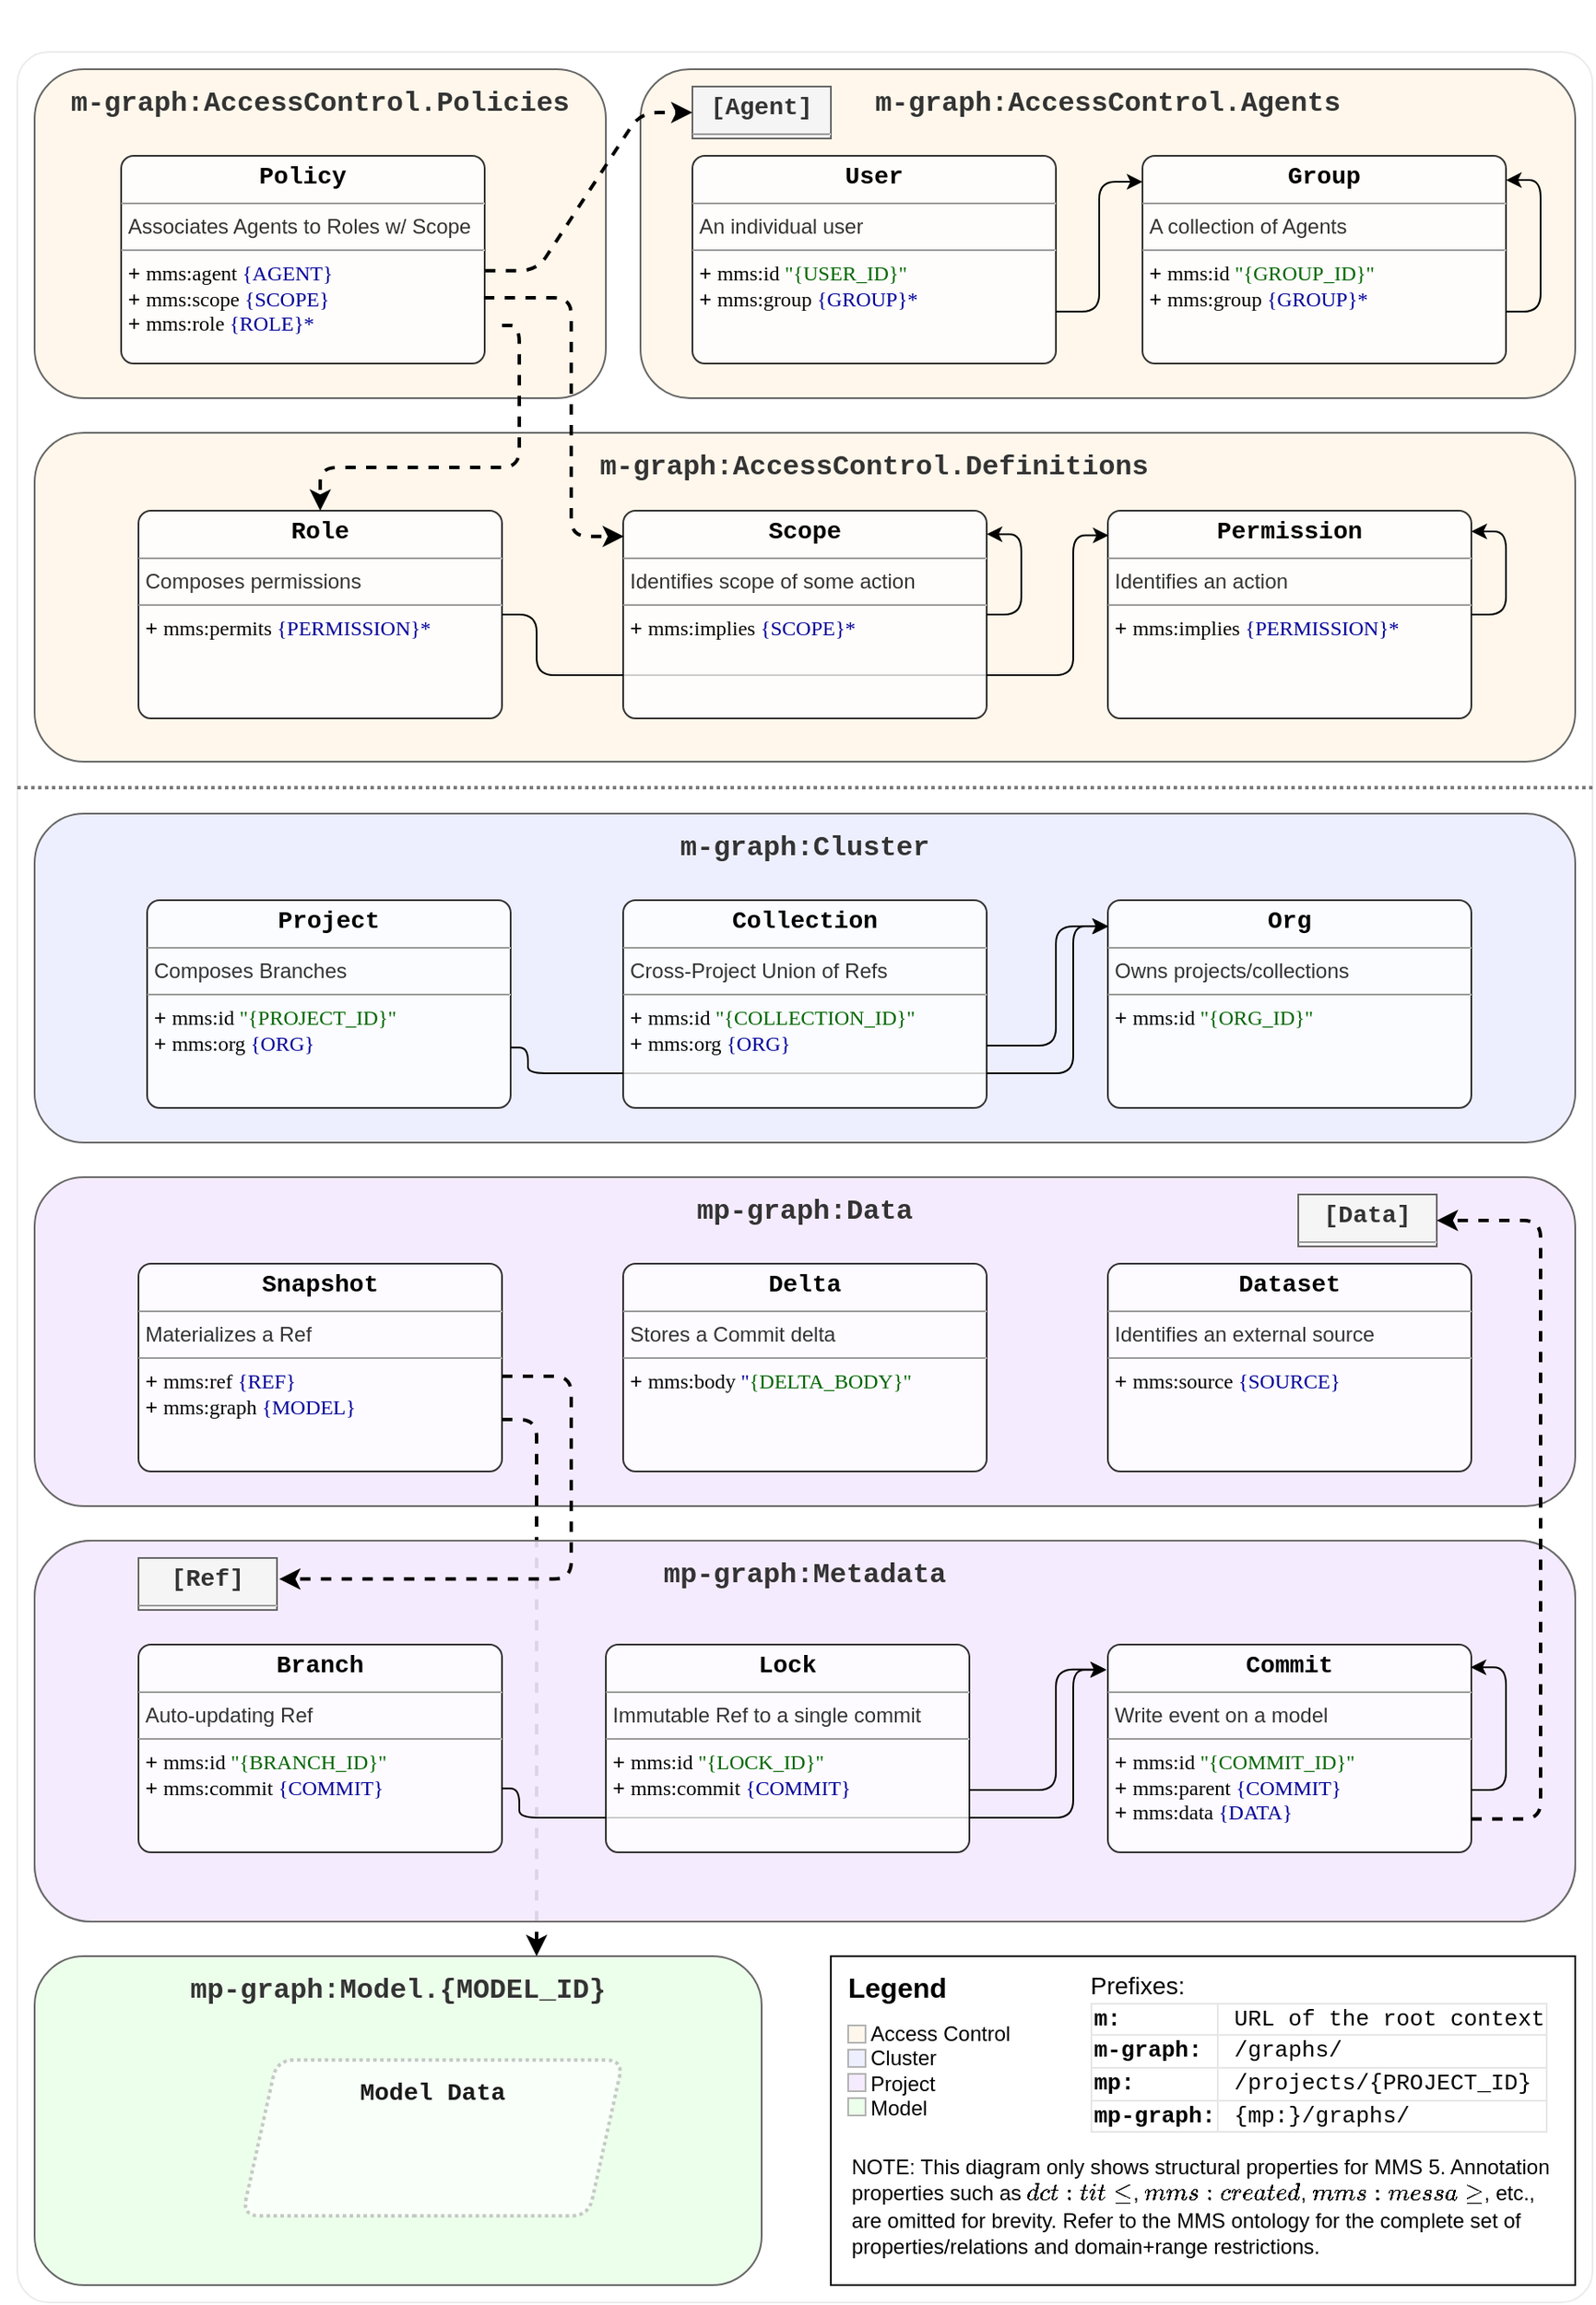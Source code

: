 <mxfile version="16.0.2" type="device" pages="2"><diagram id="IflizdL3wxJpaGoHl4RD" name="Page-1"><mxGraphModel dx="3443" dy="2300" grid="1" gridSize="10" guides="1" tooltips="1" connect="1" arrows="1" fold="1" page="1" pageScale="1" pageWidth="850" pageHeight="1100" math="0" shadow="0"><root><mxCell id="0"/><mxCell id="1" parent="0"/><mxCell id="ntR-hTYuyaQpLQOZ9AEw-107" value="" style="rounded=1;whiteSpace=wrap;html=1;labelBackgroundColor=none;fontFamily=Helvetica;fontSize=12;fontColor=#000000;strokeColor=#DEDEDE;strokeWidth=1;fillColor=default;opacity=60;arcSize=2;" vertex="1" parent="1"><mxGeometry x="240" y="410" width="910" height="1300" as="geometry"/></mxCell><mxCell id="ntR-hTYuyaQpLQOZ9AEw-106" value="mp-graph:Metadata" style="rounded=1;whiteSpace=wrap;html=1;horizontal=1;verticalAlign=top;fontSize=16;spacingTop=4;fontFamily=Courier New;fontStyle=1;fillColor=#F5EBFF;strokeColor=#666666;fontColor=#333333;spacingLeft=0;container=0;" vertex="1" parent="1"><mxGeometry x="250" y="1270" width="890" height="220" as="geometry"/></mxCell><mxCell id="ntR-hTYuyaQpLQOZ9AEw-83" value="&lt;div&gt;&lt;font face=&quot;Helvetica&quot; size=&quot;1&quot;&gt;&lt;b style=&quot;font-size: 16px&quot;&gt;Legend&lt;/b&gt;&lt;/font&gt;&lt;/div&gt;&lt;div&gt;&lt;br&gt;&lt;/div&gt;" style="rounded=0;whiteSpace=wrap;html=1;labelBackgroundColor=none;fontFamily=Cousine;fontSource=https%3A%2F%2Ffonts.googleapis.com%2Fcss%3Ffamily%3DCousine;fontSize=14;strokeWidth=1;align=left;spacingLeft=6;verticalAlign=top;spacing=4;" vertex="1" parent="1"><mxGeometry x="710" y="1510" width="430" height="190" as="geometry"/></mxCell><mxCell id="ntR-hTYuyaQpLQOZ9AEw-39" value="" style="group" vertex="1" connectable="0" parent="1"><mxGeometry x="600" y="420" width="540" height="190" as="geometry"/></mxCell><mxCell id="TI5GMkVta7vpeo2cBwq5-2" value="m-graph:AccessControl.Agents" style="rounded=1;whiteSpace=wrap;html=1;horizontal=1;verticalAlign=top;fontSize=16;spacingTop=4;fontFamily=Courier New;fontStyle=1;fillColor=#FFF7EB;strokeColor=#666666;fontColor=#333333;" parent="ntR-hTYuyaQpLQOZ9AEw-39" vertex="1"><mxGeometry width="540" height="190" as="geometry"/></mxCell><mxCell id="ntR-hTYuyaQpLQOZ9AEw-6" value="&lt;p style=&quot;margin: 0px ; margin-top: 4px ; text-align: center&quot;&gt;&lt;b style=&quot;font-family: &amp;#34;cousine&amp;#34; ; font-size: 14px&quot;&gt;User&lt;/b&gt;&lt;br&gt;&lt;/p&gt;&lt;hr size=&quot;1&quot;&gt;&lt;p style=&quot;margin: 0px ; margin-left: 4px&quot;&gt;&lt;font color=&quot;#333333&quot;&gt;An individual user&lt;/font&gt;&lt;/p&gt;&lt;hr size=&quot;1&quot;&gt;&lt;p style=&quot;margin: 0px ; margin-left: 4px&quot;&gt;+&amp;nbsp;&lt;font data-font-src=&quot;https://fonts.googleapis.com/css?family=Source+Code+Pro&quot; face=&quot;Source Code Pro&quot;&gt;mms:id&lt;/font&gt;&lt;font data-font-src=&quot;https://fonts.googleapis.com/css?family=Source+Code+Pro&quot; style=&quot;color: rgb(0 , 0 , 153)&quot; face=&quot;Source Code Pro&quot;&gt; &lt;/font&gt;&lt;font color=&quot;#006600&quot;&gt;&lt;font data-font-src=&quot;https://fonts.googleapis.com/css?family=Source+Code+Pro&quot; face=&quot;Source Code Pro&quot;&gt;&quot;{USER&lt;/font&gt;&lt;font data-font-src=&quot;https://fonts.googleapis.com/css?family=Source+Code+Pro&quot; face=&quot;Source Code Pro&quot;&gt;_ID}&quot;&lt;/font&gt;&lt;/font&gt;&lt;br&gt;&lt;/p&gt;&lt;p style=&quot;margin: 0px ; margin-left: 4px&quot;&gt;&lt;font data-font-src=&quot;https://fonts.googleapis.com/css?family=Share+Tech+Mono&quot;&gt;&lt;span style=&quot;font-family: &amp;#34;helvetica&amp;#34;&quot;&gt;+&amp;nbsp;&lt;/span&gt;&lt;font data-font-src=&quot;https://fonts.googleapis.com/css?family=Source+Code+Pro&quot; face=&quot;Source Code Pro&quot;&gt;mms:group&lt;font color=&quot;#000099&quot;&gt; {GROUP}*&lt;/font&gt;&lt;/font&gt;&lt;br&gt;&lt;/font&gt;&lt;/p&gt;" style="verticalAlign=top;align=left;overflow=fill;fontSize=12;fontFamily=Helvetica;html=1;opacity=80;rounded=1;arcSize=6;" vertex="1" parent="ntR-hTYuyaQpLQOZ9AEw-39"><mxGeometry x="30" y="50" width="210" height="120" as="geometry"/></mxCell><mxCell id="ntR-hTYuyaQpLQOZ9AEw-7" value="&lt;p style=&quot;margin: 0px ; margin-top: 4px ; text-align: center&quot;&gt;&lt;b style=&quot;font-family: &amp;#34;cousine&amp;#34; ; font-size: 14px&quot;&gt;Group&lt;/b&gt;&lt;br&gt;&lt;/p&gt;&lt;hr size=&quot;1&quot;&gt;&lt;p style=&quot;margin: 0px ; margin-left: 4px&quot;&gt;&lt;font color=&quot;#333333&quot;&gt;A collection of Agents&lt;/font&gt;&lt;/p&gt;&lt;hr size=&quot;1&quot;&gt;&lt;p style=&quot;margin: 0px ; margin-left: 4px&quot;&gt;+&amp;nbsp;&lt;font data-font-src=&quot;https://fonts.googleapis.com/css?family=Source+Code+Pro&quot; face=&quot;Source Code Pro&quot;&gt;mms:id&lt;/font&gt;&lt;font data-font-src=&quot;https://fonts.googleapis.com/css?family=Source+Code+Pro&quot; style=&quot;color: rgb(0 , 0 , 153)&quot; face=&quot;Source Code Pro&quot;&gt; &lt;/font&gt;&lt;font color=&quot;#006600&quot;&gt;&lt;font data-font-src=&quot;https://fonts.googleapis.com/css?family=Source+Code+Pro&quot; face=&quot;Source Code Pro&quot;&gt;&quot;{GROUP&lt;/font&gt;&lt;font data-font-src=&quot;https://fonts.googleapis.com/css?family=Source+Code+Pro&quot; face=&quot;Source Code Pro&quot;&gt;_ID}&quot;&lt;/font&gt;&lt;/font&gt;&lt;br&gt;&lt;/p&gt;&lt;p style=&quot;margin: 0px ; margin-left: 4px&quot;&gt;&lt;font data-font-src=&quot;https://fonts.googleapis.com/css?family=Share+Tech+Mono&quot;&gt;&lt;span style=&quot;font-family: &amp;#34;helvetica&amp;#34;&quot;&gt;+&amp;nbsp;&lt;/span&gt;&lt;font data-font-src=&quot;https://fonts.googleapis.com/css?family=Source+Code+Pro&quot; face=&quot;Source Code Pro&quot;&gt;mms:group&lt;font color=&quot;#000099&quot;&gt; {GROUP}*&lt;/font&gt;&lt;/font&gt;&lt;br&gt;&lt;/font&gt;&lt;/p&gt;" style="verticalAlign=top;align=left;overflow=fill;fontSize=12;fontFamily=Helvetica;html=1;opacity=80;rounded=1;arcSize=6;" vertex="1" parent="ntR-hTYuyaQpLQOZ9AEw-39"><mxGeometry x="290" y="50" width="210" height="120" as="geometry"/></mxCell><mxCell id="ntR-hTYuyaQpLQOZ9AEw-9" style="edgeStyle=orthogonalEdgeStyle;rounded=1;orthogonalLoop=1;jettySize=auto;html=1;exitX=1;exitY=0.75;exitDx=0;exitDy=0;entryX=1;entryY=0.117;entryDx=0;entryDy=0;entryPerimeter=0;fontFamily=Cousine;fontSource=https%3A%2F%2Ffonts.googleapis.com%2Fcss%3Ffamily%3DCousine;fontSize=12;fontColor=#006600;" edge="1" parent="ntR-hTYuyaQpLQOZ9AEw-39" source="ntR-hTYuyaQpLQOZ9AEw-7" target="ntR-hTYuyaQpLQOZ9AEw-7"><mxGeometry relative="1" as="geometry"/></mxCell><mxCell id="ntR-hTYuyaQpLQOZ9AEw-8" style="rounded=1;orthogonalLoop=1;jettySize=auto;html=1;exitX=1;exitY=0.75;exitDx=0;exitDy=0;entryX=0;entryY=0.125;entryDx=0;entryDy=0;entryPerimeter=0;fontFamily=Cousine;fontSource=https%3A%2F%2Ffonts.googleapis.com%2Fcss%3Ffamily%3DCousine;fontSize=12;fontColor=#006600;jumpSize=6;edgeStyle=orthogonalEdgeStyle;" edge="1" parent="ntR-hTYuyaQpLQOZ9AEw-39" source="ntR-hTYuyaQpLQOZ9AEw-6" target="ntR-hTYuyaQpLQOZ9AEw-7"><mxGeometry relative="1" as="geometry"/></mxCell><mxCell id="ntR-hTYuyaQpLQOZ9AEw-26" value="&lt;p style=&quot;margin: 0px ; margin-top: 4px ; text-align: center&quot;&gt;&lt;b style=&quot;font-family: &amp;#34;cousine&amp;#34; ; font-size: 14px&quot;&gt;[Agent]&lt;/b&gt;&lt;br&gt;&lt;/p&gt;&lt;hr size=&quot;1&quot;&gt;&lt;p style=&quot;margin: 0px ; margin-left: 4px&quot;&gt;&lt;font color=&quot;#333333&quot;&gt;Subjective to access control policy&lt;/font&gt;&lt;/p&gt;&lt;hr size=&quot;1&quot;&gt;&lt;p style=&quot;margin: 0px ; margin-left: 4px&quot;&gt;&lt;br&gt;&lt;/p&gt;" style="verticalAlign=top;align=left;overflow=fill;fontSize=12;fontFamily=Helvetica;html=1;fillColor=#f5f5f5;fontColor=#333333;strokeColor=#666666;" vertex="1" parent="ntR-hTYuyaQpLQOZ9AEw-39"><mxGeometry x="30" y="10" width="80" height="30" as="geometry"/></mxCell><mxCell id="ntR-hTYuyaQpLQOZ9AEw-38" value="" style="group" vertex="1" connectable="0" parent="1"><mxGeometry x="250" y="630" width="890" height="190" as="geometry"/></mxCell><mxCell id="ntR-hTYuyaQpLQOZ9AEw-15" value="m-graph:AccessControl.Definitions" style="rounded=1;whiteSpace=wrap;html=1;horizontal=1;verticalAlign=top;fontSize=16;spacingTop=4;fontFamily=Courier New;fontStyle=1;fillColor=#FFF7EB;strokeColor=#666666;fontColor=#333333;spacingLeft=80;strokeWidth=1;" vertex="1" parent="ntR-hTYuyaQpLQOZ9AEw-38"><mxGeometry width="890" height="190" as="geometry"/></mxCell><mxCell id="ntR-hTYuyaQpLQOZ9AEw-33" style="edgeStyle=orthogonalEdgeStyle;jumpSize=6;orthogonalLoop=1;jettySize=auto;html=1;exitX=1;exitY=0.5;exitDx=0;exitDy=0;entryX=0.002;entryY=0.119;entryDx=0;entryDy=0;entryPerimeter=0;shadow=0;fontFamily=Cousine;fontSource=https%3A%2F%2Ffonts.googleapis.com%2Fcss%3Ffamily%3DCousine;fontSize=12;fontColor=#000000;strokeColor=#000000;strokeWidth=1;rounded=1;" edge="1" parent="ntR-hTYuyaQpLQOZ9AEw-38" source="ntR-hTYuyaQpLQOZ9AEw-18" target="ntR-hTYuyaQpLQOZ9AEw-17"><mxGeometry relative="1" as="geometry"><Array as="points"><mxPoint x="290" y="105"/><mxPoint x="290" y="140"/><mxPoint x="600" y="140"/><mxPoint x="600" y="59"/></Array></mxGeometry></mxCell><mxCell id="ntR-hTYuyaQpLQOZ9AEw-16" value="&lt;p style=&quot;margin: 0px ; margin-top: 4px ; text-align: center&quot;&gt;&lt;b style=&quot;font-family: &amp;#34;cousine&amp;#34; ; font-size: 14px&quot;&gt;Scope&lt;/b&gt;&lt;br&gt;&lt;/p&gt;&lt;hr size=&quot;1&quot;&gt;&lt;p style=&quot;margin: 0px ; margin-left: 4px&quot;&gt;&lt;font color=&quot;#333333&quot;&gt;Identifies scope of some action&lt;/font&gt;&lt;/p&gt;&lt;hr size=&quot;1&quot;&gt;&lt;p style=&quot;margin: 0px ; margin-left: 4px&quot;&gt;+&amp;nbsp;&lt;font data-font-src=&quot;https://fonts.googleapis.com/css?family=Source+Code+Pro&quot; face=&quot;Source Code Pro&quot;&gt;mms:implies&lt;/font&gt;&lt;font data-font-src=&quot;https://fonts.googleapis.com/css?family=Source+Code+Pro&quot; style=&quot;color: rgb(0 , 0 , 153)&quot; face=&quot;Source Code Pro&quot;&gt;&amp;nbsp;&lt;/font&gt;&lt;font color=&quot;#000099&quot;&gt;&lt;font data-font-src=&quot;https://fonts.googleapis.com/css?family=Source+Code+Pro&quot; face=&quot;Source Code Pro&quot;&gt;{SCOPE&lt;/font&gt;&lt;font data-font-src=&quot;https://fonts.googleapis.com/css?family=Source+Code+Pro&quot; face=&quot;Source Code Pro&quot;&gt;}*&lt;/font&gt;&lt;/font&gt;&lt;/p&gt;" style="verticalAlign=top;align=left;overflow=fill;fontSize=12;fontFamily=Helvetica;html=1;opacity=80;rounded=1;arcSize=6;" vertex="1" parent="ntR-hTYuyaQpLQOZ9AEw-38"><mxGeometry x="340" y="45" width="210" height="120" as="geometry"/></mxCell><mxCell id="ntR-hTYuyaQpLQOZ9AEw-18" value="&lt;p style=&quot;margin: 0px ; margin-top: 4px ; text-align: center&quot;&gt;&lt;b style=&quot;font-family: &amp;#34;cousine&amp;#34; ; font-size: 14px&quot;&gt;Role&lt;/b&gt;&lt;br&gt;&lt;/p&gt;&lt;hr size=&quot;1&quot;&gt;&lt;p style=&quot;margin: 0px ; margin-left: 4px&quot;&gt;&lt;font color=&quot;#333333&quot;&gt;Composes permissions&lt;/font&gt;&lt;/p&gt;&lt;hr size=&quot;1&quot;&gt;&lt;p style=&quot;margin: 0px ; margin-left: 4px&quot;&gt;+&amp;nbsp;&lt;font data-font-src=&quot;https://fonts.googleapis.com/css?family=Source+Code+Pro&quot; face=&quot;Source Code Pro&quot;&gt;mms:permits&lt;/font&gt;&lt;font data-font-src=&quot;https://fonts.googleapis.com/css?family=Source+Code+Pro&quot; style=&quot;color: rgb(0 , 0 , 153)&quot; face=&quot;Source Code Pro&quot;&gt;&amp;nbsp;&lt;/font&gt;&lt;font color=&quot;#000099&quot;&gt;&lt;font data-font-src=&quot;https://fonts.googleapis.com/css?family=Source+Code+Pro&quot; face=&quot;Source Code Pro&quot;&gt;{PERMISSION&lt;/font&gt;&lt;font data-font-src=&quot;https://fonts.googleapis.com/css?family=Source+Code+Pro&quot; face=&quot;Source Code Pro&quot;&gt;}*&lt;/font&gt;&lt;/font&gt;&lt;/p&gt;" style="verticalAlign=top;align=left;overflow=fill;fontSize=12;fontFamily=Helvetica;html=1;opacity=80;rounded=1;arcSize=6;" vertex="1" parent="ntR-hTYuyaQpLQOZ9AEw-38"><mxGeometry x="60" y="45" width="210" height="120" as="geometry"/></mxCell><mxCell id="ntR-hTYuyaQpLQOZ9AEw-20" style="edgeStyle=orthogonalEdgeStyle;rounded=1;orthogonalLoop=1;jettySize=auto;html=1;exitX=1;exitY=0.5;exitDx=0;exitDy=0;entryX=1;entryY=0.113;entryDx=0;entryDy=0;entryPerimeter=0;fontFamily=Cousine;fontSource=https%3A%2F%2Ffonts.googleapis.com%2Fcss%3Ffamily%3DCousine;fontSize=12;fontColor=#000099;" edge="1" parent="ntR-hTYuyaQpLQOZ9AEw-38" source="ntR-hTYuyaQpLQOZ9AEw-16" target="ntR-hTYuyaQpLQOZ9AEw-16"><mxGeometry relative="1" as="geometry"/></mxCell><mxCell id="ntR-hTYuyaQpLQOZ9AEw-17" value="&lt;p style=&quot;margin: 0px ; margin-top: 4px ; text-align: center&quot;&gt;&lt;b style=&quot;font-family: &amp;#34;cousine&amp;#34; ; font-size: 14px&quot;&gt;Permission&lt;/b&gt;&lt;br&gt;&lt;/p&gt;&lt;hr size=&quot;1&quot;&gt;&lt;p style=&quot;margin: 0px ; margin-left: 4px&quot;&gt;&lt;font color=&quot;#333333&quot;&gt;Identifies an action&lt;/font&gt;&lt;/p&gt;&lt;hr size=&quot;1&quot;&gt;&lt;p style=&quot;margin: 0px ; margin-left: 4px&quot;&gt;+&amp;nbsp;&lt;font data-font-src=&quot;https://fonts.googleapis.com/css?family=Source+Code+Pro&quot; face=&quot;Source Code Pro&quot;&gt;mms:implies&lt;/font&gt;&lt;font data-font-src=&quot;https://fonts.googleapis.com/css?family=Source+Code+Pro&quot; style=&quot;color: rgb(0 , 0 , 153)&quot; face=&quot;Source Code Pro&quot;&gt;&amp;nbsp;&lt;/font&gt;&lt;font color=&quot;#000099&quot;&gt;&lt;font data-font-src=&quot;https://fonts.googleapis.com/css?family=Source+Code+Pro&quot; face=&quot;Source Code Pro&quot;&gt;{PERMISSION&lt;/font&gt;&lt;font data-font-src=&quot;https://fonts.googleapis.com/css?family=Source+Code+Pro&quot; face=&quot;Source Code Pro&quot;&gt;}*&lt;/font&gt;&lt;/font&gt;&lt;/p&gt;" style="verticalAlign=top;align=left;overflow=fill;fontSize=12;fontFamily=Helvetica;html=1;opacity=80;rounded=1;arcSize=6;" vertex="1" parent="ntR-hTYuyaQpLQOZ9AEw-38"><mxGeometry x="620" y="45" width="210" height="120" as="geometry"/></mxCell><mxCell id="ntR-hTYuyaQpLQOZ9AEw-19" style="edgeStyle=orthogonalEdgeStyle;rounded=1;orthogonalLoop=1;jettySize=auto;html=1;exitX=1;exitY=0.5;exitDx=0;exitDy=0;entryX=1;entryY=0.1;entryDx=0;entryDy=0;entryPerimeter=0;fontFamily=Cousine;fontSource=https%3A%2F%2Ffonts.googleapis.com%2Fcss%3Ffamily%3DCousine;fontSize=12;fontColor=#000099;" edge="1" parent="ntR-hTYuyaQpLQOZ9AEw-38" source="ntR-hTYuyaQpLQOZ9AEw-17" target="ntR-hTYuyaQpLQOZ9AEw-17"><mxGeometry relative="1" as="geometry"/></mxCell><mxCell id="ntR-hTYuyaQpLQOZ9AEw-22" value="" style="group" vertex="1" connectable="0" parent="1"><mxGeometry x="230" y="380" width="570" height="340" as="geometry"/></mxCell><mxCell id="ntR-hTYuyaQpLQOZ9AEw-10" value="m-graph:AccessControl.Policies" style="rounded=1;whiteSpace=wrap;html=1;horizontal=1;verticalAlign=top;fontSize=16;spacingTop=4;fontFamily=Courier New;fontStyle=1;fillColor=#FFF7EB;strokeColor=#666666;fontColor=#333333;" vertex="1" parent="ntR-hTYuyaQpLQOZ9AEw-22"><mxGeometry x="20" y="40" width="330" height="190" as="geometry"/></mxCell><mxCell id="ntR-hTYuyaQpLQOZ9AEw-12" value="&lt;p style=&quot;margin: 0px ; margin-top: 4px ; text-align: center&quot;&gt;&lt;b style=&quot;font-family: &amp;#34;cousine&amp;#34; ; font-size: 14px&quot;&gt;Policy&lt;/b&gt;&lt;br&gt;&lt;/p&gt;&lt;hr size=&quot;1&quot;&gt;&lt;p style=&quot;margin: 0px ; margin-left: 4px&quot;&gt;&lt;font color=&quot;#333333&quot;&gt;Associates Agents to Roles w/ Scope&lt;/font&gt;&lt;/p&gt;&lt;hr size=&quot;1&quot;&gt;&lt;p style=&quot;margin: 0px ; margin-left: 4px&quot;&gt;+&amp;nbsp;&lt;font data-font-src=&quot;https://fonts.googleapis.com/css?family=Source+Code+Pro&quot; face=&quot;Source Code Pro&quot;&gt;mms:agent&lt;/font&gt;&lt;font data-font-src=&quot;https://fonts.googleapis.com/css?family=Source+Code+Pro&quot; style=&quot;color: rgb(0 , 0 , 153)&quot; face=&quot;Source Code Pro&quot;&gt;&amp;nbsp;&lt;/font&gt;&lt;font color=&quot;#000099&quot;&gt;&lt;font data-font-src=&quot;https://fonts.googleapis.com/css?family=Source+Code+Pro&quot; face=&quot;Source Code Pro&quot;&gt;{AGENT&lt;/font&gt;&lt;font data-font-src=&quot;https://fonts.googleapis.com/css?family=Source+Code+Pro&quot; face=&quot;Source Code Pro&quot;&gt;}&lt;/font&gt;&lt;/font&gt;&lt;br&gt;&lt;/p&gt;&lt;p style=&quot;margin: 0px ; margin-left: 4px&quot;&gt;&lt;font data-font-src=&quot;https://fonts.googleapis.com/css?family=Share+Tech+Mono&quot;&gt;&lt;span style=&quot;font-family: &amp;#34;helvetica&amp;#34;&quot;&gt;+&amp;nbsp;&lt;/span&gt;&lt;font data-font-src=&quot;https://fonts.googleapis.com/css?family=Source+Code+Pro&quot; face=&quot;Source Code Pro&quot;&gt;mms:scope&lt;font color=&quot;#000099&quot;&gt;&amp;nbsp;{SCOPE}&lt;/font&gt;&lt;/font&gt;&lt;br&gt;&lt;/font&gt;&lt;/p&gt;&lt;p style=&quot;margin: 0px ; margin-left: 4px&quot;&gt;&lt;font data-font-src=&quot;https://fonts.googleapis.com/css?family=Share+Tech+Mono&quot;&gt;&lt;font data-font-src=&quot;https://fonts.googleapis.com/css?family=Source+Code+Pro&quot; face=&quot;Source Code Pro&quot;&gt;&lt;span style=&quot;font-family: &amp;#34;helvetica&amp;#34;&quot;&gt;+&amp;nbsp;&lt;/span&gt;&lt;font data-font-src=&quot;https://fonts.googleapis.com/css?family=Source+Code+Pro&quot; face=&quot;Source Code Pro&quot;&gt;mms:role&lt;font color=&quot;#000099&quot;&gt;&amp;nbsp;{ROLE}*&lt;/font&gt;&lt;/font&gt;&lt;font color=&quot;#000099&quot;&gt;&lt;br&gt;&lt;/font&gt;&lt;/font&gt;&lt;/font&gt;&lt;/p&gt;" style="verticalAlign=top;align=left;overflow=fill;fontSize=12;fontFamily=Helvetica;html=1;opacity=80;rounded=1;arcSize=6;" vertex="1" parent="ntR-hTYuyaQpLQOZ9AEw-22"><mxGeometry x="70" y="90" width="210" height="120" as="geometry"/></mxCell><mxCell id="ntR-hTYuyaQpLQOZ9AEw-28" style="edgeStyle=entityRelationEdgeStyle;rounded=1;orthogonalLoop=1;jettySize=auto;html=1;exitX=1.001;exitY=0.553;exitDx=0;exitDy=0;entryX=0;entryY=0.5;entryDx=0;entryDy=0;fontFamily=Cousine;fontSource=https%3A%2F%2Ffonts.googleapis.com%2Fcss%3Ffamily%3DCousine;fontSize=12;fontColor=#000099;exitPerimeter=0;strokeWidth=2;dashed=1;" edge="1" parent="1" source="ntR-hTYuyaQpLQOZ9AEw-12" target="ntR-hTYuyaQpLQOZ9AEw-26"><mxGeometry relative="1" as="geometry"/></mxCell><mxCell id="ntR-hTYuyaQpLQOZ9AEw-29" style="edgeStyle=orthogonalEdgeStyle;rounded=1;jumpSize=6;orthogonalLoop=1;jettySize=auto;html=1;entryX=0.5;entryY=0;entryDx=0;entryDy=0;fontFamily=Cousine;fontSource=https%3A%2F%2Ffonts.googleapis.com%2Fcss%3Ffamily%3DCousine;fontSize=12;fontColor=#000099;dashed=1;strokeWidth=2;" edge="1" parent="1" target="ntR-hTYuyaQpLQOZ9AEw-18"><mxGeometry relative="1" as="geometry"><mxPoint x="520" y="568" as="sourcePoint"/><Array as="points"><mxPoint x="530" y="568"/><mxPoint x="530" y="650"/><mxPoint x="415" y="650"/></Array></mxGeometry></mxCell><mxCell id="ntR-hTYuyaQpLQOZ9AEw-30" style="edgeStyle=orthogonalEdgeStyle;rounded=1;jumpSize=6;orthogonalLoop=1;jettySize=auto;html=1;exitX=0.998;exitY=0.683;exitDx=0;exitDy=0;entryX=0.002;entryY=0.124;entryDx=0;entryDy=0;entryPerimeter=0;fontFamily=Cousine;fontSource=https%3A%2F%2Ffonts.googleapis.com%2Fcss%3Ffamily%3DCousine;fontSize=12;fontColor=#000099;exitPerimeter=0;dashed=1;strokeWidth=2;shadow=0;" edge="1" parent="1" source="ntR-hTYuyaQpLQOZ9AEw-12" target="ntR-hTYuyaQpLQOZ9AEw-16"><mxGeometry relative="1" as="geometry"><Array as="points"><mxPoint x="560" y="552"/><mxPoint x="560" y="690"/></Array></mxGeometry></mxCell><mxCell id="ntR-hTYuyaQpLQOZ9AEw-55" value="mp-graph:Model.{MODEL_ID}" style="rounded=1;whiteSpace=wrap;html=1;horizontal=1;verticalAlign=top;fontSize=16;spacingTop=4;fontFamily=Courier New;fontStyle=1;fillColor=#ECFFEB;strokeColor=#666666;fontColor=#333333;" vertex="1" parent="1"><mxGeometry x="250" y="1510" width="420" height="190" as="geometry"/></mxCell><mxCell id="ntR-hTYuyaQpLQOZ9AEw-59" value="" style="group" vertex="1" connectable="0" parent="1"><mxGeometry x="280" y="850" width="860" height="190" as="geometry"/></mxCell><mxCell id="ntR-hTYuyaQpLQOZ9AEw-48" value="m-graph:Cluster" style="rounded=1;whiteSpace=wrap;html=1;horizontal=1;verticalAlign=top;fontSize=16;spacingTop=4;fontFamily=Courier New;fontStyle=1;fillColor=#EDEFFF;strokeColor=#666666;fontColor=#333333;" vertex="1" parent="ntR-hTYuyaQpLQOZ9AEw-59"><mxGeometry x="-30" width="890" height="190" as="geometry"/></mxCell><mxCell id="ntR-hTYuyaQpLQOZ9AEw-49" value="&lt;p style=&quot;margin: 0px ; margin-top: 4px ; text-align: center&quot;&gt;&lt;b style=&quot;font-family: &amp;#34;cousine&amp;#34; ; font-size: 14px&quot;&gt;Project&lt;/b&gt;&lt;br&gt;&lt;/p&gt;&lt;hr size=&quot;1&quot;&gt;&lt;p style=&quot;margin: 0px ; margin-left: 4px&quot;&gt;&lt;font color=&quot;#333333&quot;&gt;Composes Branches&lt;/font&gt;&lt;/p&gt;&lt;hr size=&quot;1&quot;&gt;&lt;p style=&quot;margin: 0px ; margin-left: 4px&quot;&gt;+&amp;nbsp;&lt;font data-font-src=&quot;https://fonts.googleapis.com/css?family=Source+Code+Pro&quot; face=&quot;Source Code Pro&quot;&gt;mms:id&lt;/font&gt;&lt;font data-font-src=&quot;https://fonts.googleapis.com/css?family=Source+Code+Pro&quot; face=&quot;Source Code Pro&quot; style=&quot;color: rgb(0 , 0 , 153)&quot;&gt;&amp;nbsp;&lt;/font&gt;&lt;font color=&quot;#006600&quot;&gt;&lt;font data-font-src=&quot;https://fonts.googleapis.com/css?family=Source+Code+Pro&quot; face=&quot;Source Code Pro&quot;&gt;&quot;{PROJECT&lt;/font&gt;&lt;font data-font-src=&quot;https://fonts.googleapis.com/css?family=Source+Code+Pro&quot; face=&quot;Source Code Pro&quot;&gt;_ID}&quot;&lt;/font&gt;&lt;/font&gt;&lt;br&gt;&lt;/p&gt;&lt;p style=&quot;margin: 0px ; margin-left: 4px&quot;&gt;+&amp;nbsp;&lt;font data-font-src=&quot;https://fonts.googleapis.com/css?family=Source+Code+Pro&quot; face=&quot;Source Code Pro&quot;&gt;mms:org&lt;/font&gt;&lt;font data-font-src=&quot;https://fonts.googleapis.com/css?family=Source+Code+Pro&quot; face=&quot;Source Code Pro&quot; style=&quot;color: rgb(0 , 0 , 153)&quot;&gt;&amp;nbsp;&lt;/font&gt;&lt;font color=&quot;#000099&quot;&gt;&lt;font data-font-src=&quot;https://fonts.googleapis.com/css?family=Source+Code+Pro&quot; face=&quot;Source Code Pro&quot;&gt;{ORG&lt;/font&gt;&lt;font data-font-src=&quot;https://fonts.googleapis.com/css?family=Source+Code+Pro&quot; face=&quot;Source Code Pro&quot;&gt;}&lt;/font&gt;&lt;/font&gt;&lt;font color=&quot;#006600&quot;&gt;&lt;font data-font-src=&quot;https://fonts.googleapis.com/css?family=Source+Code+Pro&quot; face=&quot;Source Code Pro&quot;&gt;&lt;br&gt;&lt;/font&gt;&lt;/font&gt;&lt;/p&gt;" style="verticalAlign=top;align=left;overflow=fill;fontSize=12;fontFamily=Helvetica;html=1;opacity=80;rounded=1;arcSize=6;" vertex="1" parent="ntR-hTYuyaQpLQOZ9AEw-59"><mxGeometry x="35" y="50" width="210" height="120" as="geometry"/></mxCell><mxCell id="ntR-hTYuyaQpLQOZ9AEw-50" value="&lt;p style=&quot;margin: 0px ; margin-top: 4px ; text-align: center&quot;&gt;&lt;b style=&quot;font-family: &amp;#34;cousine&amp;#34; ; font-size: 14px&quot;&gt;Org&lt;/b&gt;&lt;br&gt;&lt;/p&gt;&lt;hr size=&quot;1&quot;&gt;&lt;p style=&quot;margin: 0px ; margin-left: 4px&quot;&gt;&lt;font color=&quot;#333333&quot;&gt;Owns projects/collections&lt;/font&gt;&lt;/p&gt;&lt;hr size=&quot;1&quot;&gt;&lt;p style=&quot;margin: 0px ; margin-left: 4px&quot;&gt;+&amp;nbsp;&lt;font data-font-src=&quot;https://fonts.googleapis.com/css?family=Source+Code+Pro&quot; face=&quot;Source Code Pro&quot;&gt;mms:id&lt;/font&gt;&lt;font data-font-src=&quot;https://fonts.googleapis.com/css?family=Source+Code+Pro&quot; style=&quot;color: rgb(0 , 0 , 153)&quot; face=&quot;Source Code Pro&quot;&gt; &lt;/font&gt;&lt;font color=&quot;#006600&quot;&gt;&lt;font data-font-src=&quot;https://fonts.googleapis.com/css?family=Source+Code+Pro&quot; face=&quot;Source Code Pro&quot;&gt;&quot;{ORG&lt;/font&gt;&lt;font data-font-src=&quot;https://fonts.googleapis.com/css?family=Source+Code+Pro&quot; face=&quot;Source Code Pro&quot;&gt;_ID}&quot;&lt;/font&gt;&lt;/font&gt;&lt;br&gt;&lt;/p&gt;&lt;p style=&quot;margin: 0px ; margin-left: 4px&quot;&gt;&lt;font data-font-src=&quot;https://fonts.googleapis.com/css?family=Share+Tech+Mono&quot;&gt;&lt;br&gt;&lt;/font&gt;&lt;/p&gt;" style="verticalAlign=top;align=left;overflow=fill;fontSize=12;fontFamily=Helvetica;html=1;opacity=80;rounded=1;arcSize=6;" vertex="1" parent="ntR-hTYuyaQpLQOZ9AEw-59"><mxGeometry x="590" y="50" width="210" height="120" as="geometry"/></mxCell><mxCell id="ntR-hTYuyaQpLQOZ9AEw-52" style="rounded=1;orthogonalLoop=1;jettySize=auto;html=1;exitX=1;exitY=0.709;exitDx=0;exitDy=0;entryX=0;entryY=0.125;entryDx=0;entryDy=0;entryPerimeter=0;fontFamily=Cousine;fontSource=https%3A%2F%2Ffonts.googleapis.com%2Fcss%3Ffamily%3DCousine;fontSize=12;fontColor=#006600;jumpSize=6;edgeStyle=orthogonalEdgeStyle;exitPerimeter=0;" edge="1" parent="ntR-hTYuyaQpLQOZ9AEw-59" source="ntR-hTYuyaQpLQOZ9AEw-49" target="ntR-hTYuyaQpLQOZ9AEw-50"><mxGeometry relative="1" as="geometry"><Array as="points"><mxPoint x="255" y="135"/><mxPoint x="255" y="150"/><mxPoint x="570" y="150"/><mxPoint x="570" y="65"/></Array></mxGeometry></mxCell><mxCell id="ntR-hTYuyaQpLQOZ9AEw-57" style="edgeStyle=orthogonalEdgeStyle;rounded=1;jumpSize=6;orthogonalLoop=1;jettySize=auto;html=1;exitX=0.999;exitY=0.7;exitDx=0;exitDy=0;entryX=0.002;entryY=0.126;entryDx=0;entryDy=0;entryPerimeter=0;shadow=0;fontFamily=Cousine;fontSource=https%3A%2F%2Ffonts.googleapis.com%2Fcss%3Ffamily%3DCousine;fontSize=12;fontColor=#000099;strokeColor=#000000;strokeWidth=1;exitPerimeter=0;" edge="1" parent="ntR-hTYuyaQpLQOZ9AEw-59" source="ntR-hTYuyaQpLQOZ9AEw-56" target="ntR-hTYuyaQpLQOZ9AEw-50"><mxGeometry relative="1" as="geometry"><Array as="points"><mxPoint x="560" y="134"/><mxPoint x="560" y="65"/></Array></mxGeometry></mxCell><mxCell id="ntR-hTYuyaQpLQOZ9AEw-56" value="&lt;p style=&quot;margin: 0px ; margin-top: 4px ; text-align: center&quot;&gt;&lt;b style=&quot;font-family: &amp;#34;cousine&amp;#34; ; font-size: 14px&quot;&gt;Collection&lt;/b&gt;&lt;br&gt;&lt;/p&gt;&lt;hr size=&quot;1&quot;&gt;&lt;p style=&quot;margin: 0px ; margin-left: 4px&quot;&gt;&lt;font color=&quot;#333333&quot;&gt;Cross-Project Union of Refs&lt;/font&gt;&lt;/p&gt;&lt;hr size=&quot;1&quot;&gt;&lt;p style=&quot;margin: 0px ; margin-left: 4px&quot;&gt;+&amp;nbsp;&lt;font data-font-src=&quot;https://fonts.googleapis.com/css?family=Source+Code+Pro&quot; face=&quot;Source Code Pro&quot;&gt;mms:id&lt;/font&gt;&lt;font data-font-src=&quot;https://fonts.googleapis.com/css?family=Source+Code+Pro&quot; face=&quot;Source Code Pro&quot; style=&quot;color: rgb(0 , 0 , 153)&quot;&gt;&amp;nbsp;&lt;/font&gt;&lt;font color=&quot;#006600&quot;&gt;&lt;font data-font-src=&quot;https://fonts.googleapis.com/css?family=Source+Code+Pro&quot; face=&quot;Source Code Pro&quot;&gt;&quot;{COLLECTION&lt;/font&gt;&lt;font data-font-src=&quot;https://fonts.googleapis.com/css?family=Source+Code+Pro&quot; face=&quot;Source Code Pro&quot;&gt;_ID}&quot;&lt;/font&gt;&lt;/font&gt;&lt;br&gt;&lt;/p&gt;&lt;p style=&quot;margin: 0px ; margin-left: 4px&quot;&gt;+&amp;nbsp;&lt;font data-font-src=&quot;https://fonts.googleapis.com/css?family=Source+Code+Pro&quot; face=&quot;Source Code Pro&quot;&gt;mms:org&lt;/font&gt;&lt;font data-font-src=&quot;https://fonts.googleapis.com/css?family=Source+Code+Pro&quot; face=&quot;Source Code Pro&quot; style=&quot;color: rgb(0 , 0 , 153)&quot;&gt;&amp;nbsp;&lt;/font&gt;&lt;font color=&quot;#000099&quot;&gt;&lt;font data-font-src=&quot;https://fonts.googleapis.com/css?family=Source+Code+Pro&quot; face=&quot;Source Code Pro&quot;&gt;{ORG&lt;/font&gt;&lt;font data-font-src=&quot;https://fonts.googleapis.com/css?family=Source+Code+Pro&quot; face=&quot;Source Code Pro&quot;&gt;}&lt;/font&gt;&lt;/font&gt;&lt;font color=&quot;#006600&quot;&gt;&lt;font data-font-src=&quot;https://fonts.googleapis.com/css?family=Source+Code+Pro&quot; face=&quot;Source Code Pro&quot;&gt;&lt;br&gt;&lt;/font&gt;&lt;/font&gt;&lt;/p&gt;" style="verticalAlign=top;align=left;overflow=fill;fontSize=12;fontFamily=Helvetica;html=1;opacity=80;rounded=1;arcSize=6;" vertex="1" parent="ntR-hTYuyaQpLQOZ9AEw-59"><mxGeometry x="310" y="50" width="210" height="120" as="geometry"/></mxCell><mxCell id="ntR-hTYuyaQpLQOZ9AEw-62" value="&lt;font face=&quot;Helvetica&quot; style=&quot;font-size: 12px&quot;&gt;NOTE: This diagram only shows structural properties for MMS 5. Annotation properties such as `dct:title`, `mms:created`, `mms:message`, etc., are omitted for brevity. Refer to the MMS ontology for the complete set of properties/relations and domain+range restrictions.&lt;/font&gt;" style="text;html=1;strokeColor=none;fillColor=none;align=left;verticalAlign=middle;whiteSpace=wrap;rounded=0;labelBackgroundColor=none;fontFamily=Cousine;fontSource=https%3A%2F%2Ffonts.googleapis.com%2Fcss%3Ffamily%3DCousine;fontSize=12;fontColor=#000000;opacity=80;" vertex="1" parent="1"><mxGeometry x="720" y="1615" width="415" height="80" as="geometry"/></mxCell><mxCell id="ntR-hTYuyaQpLQOZ9AEw-77" value="" style="group;spacingLeft=0;" vertex="1" connectable="0" parent="1"><mxGeometry x="270" y="1060" width="870" height="220" as="geometry"/></mxCell><mxCell id="ntR-hTYuyaQpLQOZ9AEw-71" value="mp-graph:Data" style="rounded=1;whiteSpace=wrap;html=1;horizontal=1;verticalAlign=top;fontSize=16;spacingTop=4;fontFamily=Courier New;fontStyle=1;fillColor=#F5EBFF;strokeColor=#666666;fontColor=#333333;spacingLeft=0;" vertex="1" parent="ntR-hTYuyaQpLQOZ9AEw-77"><mxGeometry x="-20" width="890" height="190" as="geometry"/></mxCell><mxCell id="ntR-hTYuyaQpLQOZ9AEw-67" value="&lt;p style=&quot;margin: 0px ; margin-top: 4px ; text-align: center&quot;&gt;&lt;b style=&quot;font-family: &amp;#34;cousine&amp;#34; ; font-size: 14px&quot;&gt;Snapshot&lt;/b&gt;&lt;br&gt;&lt;/p&gt;&lt;hr size=&quot;1&quot;&gt;&lt;p style=&quot;margin: 0px ; margin-left: 4px&quot;&gt;&lt;font color=&quot;#333333&quot;&gt;Materializes a Ref&lt;/font&gt;&lt;/p&gt;&lt;hr size=&quot;1&quot;&gt;&lt;p style=&quot;margin: 0px ; margin-left: 4px&quot;&gt;+&amp;nbsp;&lt;font data-font-src=&quot;https://fonts.googleapis.com/css?family=Source+Code+Pro&quot; face=&quot;Source Code Pro&quot;&gt;mms:ref&lt;/font&gt;&lt;font data-font-src=&quot;https://fonts.googleapis.com/css?family=Source+Code+Pro&quot; face=&quot;Source Code Pro&quot; style=&quot;color: rgb(0 , 0 , 153)&quot;&gt;&amp;nbsp;&lt;/font&gt;&lt;font color=&quot;#000099&quot;&gt;&lt;font data-font-src=&quot;https://fonts.googleapis.com/css?family=Source+Code+Pro&quot; face=&quot;Source Code Pro&quot;&gt;{REF&lt;/font&gt;&lt;font data-font-src=&quot;https://fonts.googleapis.com/css?family=Source+Code+Pro&quot; face=&quot;Source Code Pro&quot;&gt;}&lt;/font&gt;&lt;/font&gt;&lt;br&gt;&lt;/p&gt;&lt;p style=&quot;margin: 0px ; margin-left: 4px&quot;&gt;+&amp;nbsp;&lt;font data-font-src=&quot;https://fonts.googleapis.com/css?family=Source+Code+Pro&quot; face=&quot;Source Code Pro&quot;&gt;mms:graph&lt;/font&gt;&lt;font data-font-src=&quot;https://fonts.googleapis.com/css?family=Source+Code+Pro&quot; face=&quot;Source Code Pro&quot; style=&quot;color: rgb(0 , 0 , 153)&quot;&gt;&amp;nbsp;&lt;/font&gt;&lt;font color=&quot;#000099&quot;&gt;&lt;font data-font-src=&quot;https://fonts.googleapis.com/css?family=Source+Code+Pro&quot; face=&quot;Source Code Pro&quot;&gt;{MODEL&lt;/font&gt;&lt;font data-font-src=&quot;https://fonts.googleapis.com/css?family=Source+Code+Pro&quot; face=&quot;Source Code Pro&quot;&gt;}&lt;/font&gt;&lt;/font&gt;&lt;/p&gt;" style="verticalAlign=top;align=left;overflow=fill;fontSize=12;fontFamily=Helvetica;html=1;opacity=80;rounded=1;arcSize=6;" vertex="1" parent="ntR-hTYuyaQpLQOZ9AEw-77"><mxGeometry x="40" y="50" width="210" height="120" as="geometry"/></mxCell><mxCell id="ntR-hTYuyaQpLQOZ9AEw-72" value="&lt;p style=&quot;margin: 0px ; margin-top: 4px ; text-align: center&quot;&gt;&lt;b style=&quot;font-family: &amp;#34;cousine&amp;#34; ; font-size: 14px&quot;&gt;Dataset&lt;/b&gt;&lt;br&gt;&lt;/p&gt;&lt;hr size=&quot;1&quot;&gt;&lt;p style=&quot;margin: 0px ; margin-left: 4px&quot;&gt;&lt;font color=&quot;#333333&quot;&gt;Identifies an external source&lt;/font&gt;&lt;/p&gt;&lt;hr size=&quot;1&quot;&gt;&lt;p style=&quot;margin: 0px ; margin-left: 4px&quot;&gt;+&amp;nbsp;&lt;font data-font-src=&quot;https://fonts.googleapis.com/css?family=Source+Code+Pro&quot; face=&quot;Source Code Pro&quot;&gt;mms:source&lt;/font&gt;&lt;font data-font-src=&quot;https://fonts.googleapis.com/css?family=Source+Code+Pro&quot; face=&quot;Source Code Pro&quot; style=&quot;color: rgb(0 , 0 , 153)&quot;&gt;&amp;nbsp;&lt;/font&gt;&lt;font color=&quot;#000099&quot;&gt;&lt;font data-font-src=&quot;https://fonts.googleapis.com/css?family=Source+Code+Pro&quot; face=&quot;Source Code Pro&quot;&gt;{SOURCE&lt;/font&gt;&lt;font data-font-src=&quot;https://fonts.googleapis.com/css?family=Source+Code+Pro&quot; face=&quot;Source Code Pro&quot;&gt;}&lt;/font&gt;&lt;/font&gt;&lt;/p&gt;&lt;span style=&quot;color: rgba(0 , 0 , 0 , 0) ; font-family: monospace ; font-size: 0px&quot;&gt;%3CmxGraphModel%3E%3Croot%3E%3CmxCell%20id%3D%220%22%2F%3E%3CmxCell%20id%3D%221%22%20parent%3D%220%22%2F%3E%3CmxCell%20id%3D%222%22%20value%3D%22%26lt%3Bp%20style%3D%26quot%3Bmargin%3A%200px%20%3B%20margin-top%3A%204px%20%3B%20text-align%3A%20center%26quot%3B%26gt%3B%26lt%3Bb%20style%3D%26quot%3Bfont-family%3A%20%26amp%3B%2334%3Bcousine%26amp%3B%2334%3B%20%3B%20font-size%3A%2014px%26quot%3B%26gt%3BSnapshot%26lt%3B%2Fb%26gt%3B%26lt%3Bbr%26gt%3B%26lt%3B%2Fp%26gt%3B%26lt%3Bhr%20size%3D%26quot%3B1%26quot%3B%26gt%3B%26lt%3Bp%20style%3D%26quot%3Bmargin%3A%200px%20%3B%20margin-left%3A%204px%26quot%3B%26gt%3B%26lt%3Bfont%20color%3D%26quot%3B%23333333%26quot%3B%26gt%3BMaterializes%20a%20Ref%26lt%3B%2Ffont%26gt%3B%26lt%3B%2Fp%26gt%3B%26lt%3Bhr%20size%3D%26quot%3B1%26quot%3B%26gt%3B%26lt%3Bp%20style%3D%26quot%3Bmargin%3A%200px%20%3B%20margin-left%3A%204px%26quot%3B%26gt%3B%2B%26amp%3Bnbsp%3B%26lt%3Bfont%20data-font-src%3D%26quot%3Bhttps%3A%2F%2Ffonts.googleapis.com%2Fcss%3Ffamily%3DSource%2BCode%2BPro%26quot%3B%20face%3D%26quot%3BSource%20Code%20Pro%26quot%3B%26gt%3Bmms%3Aref%26lt%3B%2Ffont%26gt%3B%26lt%3Bfont%20data-font-src%3D%26quot%3Bhttps%3A%2F%2Ffonts.googleapis.com%2Fcss%3Ffamily%3DSource%2BCode%2BPro%26quot%3B%20face%3D%26quot%3BSource%20Code%20Pro%26quot%3B%20style%3D%26quot%3Bcolor%3A%20rgb(0%20%2C%200%20%2C%20153)%26quot%3B%26gt%3B%26amp%3Bnbsp%3B%26lt%3B%2Ffont%26gt%3B%26lt%3Bfont%20color%3D%26quot%3B%23000099%26quot%3B%26gt%3B%26lt%3Bfont%20data-font-src%3D%26quot%3Bhttps%3A%2F%2Ffonts.googleapis.com%2Fcss%3Ffamily%3DSource%2BCode%2BPro%26quot%3B%20face%3D%26quot%3BSource%20Code%20Pro%26quot%3B%26gt%3B%7BREF%26lt%3B%2Ffont%26gt%3B%26lt%3Bfont%20data-font-src%3D%26quot%3Bhttps%3A%2F%2Ffonts.googleapis.com%2Fcss%3Ffamily%3DSource%2BCode%2BPro%26quot%3B%20face%3D%26quot%3BSource%20Code%20Pro%26quot%3B%26gt%3B%7D%26lt%3B%2Ffont%26gt%3B%26lt%3B%2Ffont%26gt%3B%26lt%3Bbr%26gt%3B%26lt%3B%2Fp%26gt%3B%26lt%3Bp%20style%3D%26quot%3Bmargin%3A%200px%20%3B%20margin-left%3A%204px%26quot%3B%26gt%3B%2B%26amp%3Bnbsp%3B%26lt%3Bfont%20data-font-src%3D%26quot%3Bhttps%3A%2F%2Ffonts.googleapis.com%2Fcss%3Ffamily%3DSource%2BCode%2BPro%26quot%3B%20face%3D%26quot%3BSource%20Code%20Pro%26quot%3B%26gt%3Bmms%3Agraph%26lt%3B%2Ffont%26gt%3B%26lt%3Bfont%20data-font-src%3D%26quot%3Bhttps%3A%2F%2Ffonts.googleapis.com%2Fcss%3Ffamily%3DSource%2BCode%2BPro%26quot%3B%20face%3D%26quot%3BSource%20Code%20Pro%26quot%3B%20style%3D%26quot%3Bcolor%3A%20rgb(0%20%2C%200%20%2C%20153)%26quot%3B%26gt%3B%26amp%3Bnbsp%3B%26lt%3B%2Ffont%26gt%3B%26lt%3Bfont%20color%3D%26quot%3B%23000099%26quot%3B%26gt%3B%26lt%3Bfont%20data-font-src%3D%26quot%3Bhttps%3A%2F%2Ffonts.googleapis.com%2Fcss%3Ffamily%3DSource%2BCode%2BPro%26quot%3B%20face%3D%26quot%3BSource%20Code%20Pro%26quot%3B%26gt%3B%7BMODEL%26lt%3B%2Ffont%26gt%3B%26lt%3Bfont%20data-font-src%3D%26quot%3Bhttps%3A%2F%2Ffonts.googleapis.com%2Fcss%3Ffamily%3DSource%2BCode%2BPro%26quot%3B%20face%3D%26quot%3BSource%20Code%20Pro%26quot%3B%26gt%3B%7D%26lt%3B%2Ffont%26gt%3B%26lt%3B%2Ffont%26gt%3B%26lt%3B%2Fp%26gt%3B%22%20style%3D%22verticalAlign%3Dtop%3Balign%3Dleft%3Boverflow%3Dfill%3BfontSize%3D12%3BfontFamily%3DHelvetica%3Bhtml%3D1%3Bopacity%3D80%3Brounded%3D1%3BarcSize%3D6%3B%22%20vertex%3D%221%22%20parent%3D%221%22%3E%3CmxGeometry%20y%3D%221490%22%20width%3D%22210%22%20height%3D%22120%22%20as%3D%22geometry%22%2F%3E%3C%2FmxCell%3E%3C%2Froot%3E%3C%2FmxGraphModel%3E&lt;/span&gt;" style="verticalAlign=top;align=left;overflow=fill;fontSize=12;fontFamily=Helvetica;html=1;opacity=80;rounded=1;arcSize=6;" vertex="1" parent="ntR-hTYuyaQpLQOZ9AEw-77"><mxGeometry x="600" y="50" width="210" height="120" as="geometry"/></mxCell><mxCell id="ntR-hTYuyaQpLQOZ9AEw-75" value="&lt;p style=&quot;margin: 0px ; margin-top: 4px ; text-align: center&quot;&gt;&lt;b style=&quot;font-family: &amp;#34;cousine&amp;#34; ; font-size: 14px&quot;&gt;[Data]&lt;/b&gt;&lt;br&gt;&lt;/p&gt;&lt;hr size=&quot;1&quot;&gt;&lt;p style=&quot;margin: 0px ; margin-left: 4px&quot;&gt;&lt;br&gt;&lt;/p&gt;&lt;hr size=&quot;1&quot;&gt;&lt;p style=&quot;margin: 0px ; margin-left: 4px&quot;&gt;&lt;br&gt;&lt;/p&gt;" style="verticalAlign=top;align=left;overflow=fill;fontSize=12;fontFamily=Helvetica;html=1;fillColor=#f5f5f5;fontColor=#333333;strokeColor=#666666;" vertex="1" parent="ntR-hTYuyaQpLQOZ9AEw-77"><mxGeometry x="710" y="10" width="80" height="30" as="geometry"/></mxCell><mxCell id="ntR-hTYuyaQpLQOZ9AEw-73" value="&lt;p style=&quot;margin: 0px ; margin-top: 4px ; text-align: center&quot;&gt;&lt;b style=&quot;font-family: &amp;#34;cousine&amp;#34; ; font-size: 14px&quot;&gt;Delta&lt;/b&gt;&lt;br&gt;&lt;/p&gt;&lt;hr size=&quot;1&quot;&gt;&lt;p style=&quot;margin: 0px ; margin-left: 4px&quot;&gt;&lt;font color=&quot;#333333&quot;&gt;Stores a Commit delta&lt;/font&gt;&lt;/p&gt;&lt;hr size=&quot;1&quot;&gt;&lt;p style=&quot;margin: 0px ; margin-left: 4px&quot;&gt;+&amp;nbsp;&lt;font data-font-src=&quot;https://fonts.googleapis.com/css?family=Source+Code+Pro&quot; face=&quot;Source Code Pro&quot;&gt;mms:body&lt;/font&gt;&lt;font data-font-src=&quot;https://fonts.googleapis.com/css?family=Source+Code+Pro&quot; face=&quot;Source Code Pro&quot; style=&quot;color: rgb(0 , 0 , 153)&quot;&gt;&amp;nbsp;&quot;&lt;/font&gt;&lt;font color=&quot;#006600&quot;&gt;&lt;font data-font-src=&quot;https://fonts.googleapis.com/css?family=Source+Code+Pro&quot; face=&quot;Source Code Pro&quot;&gt;{DELTA_BODY&lt;/font&gt;&lt;font data-font-src=&quot;https://fonts.googleapis.com/css?family=Source+Code+Pro&quot; face=&quot;Source Code Pro&quot;&gt;}&quot;&lt;/font&gt;&lt;/font&gt;&lt;/p&gt;&lt;span style=&quot;color: rgba(0 , 0 , 0 , 0) ; font-family: monospace ; font-size: 0px&quot;&gt;%3CmxGraphModel%3E%3Croot%3E%3CmxCell%20id%3D%220%22%2F%3E%3CmxCell%20id%3D%221%22%20parent%3D%220%22%2F%3E%3CmxCell%20id%3D%222%22%20value%3D%22%26lt%3Bp%20style%3D%26quot%3Bmargin%3A%200px%20%3B%20margin-top%3A%204px%20%3B%20text-align%3A%20center%26quot%3B%26gt%3B%26lt%3Bb%20style%3D%26quot%3Bfont-family%3A%20%26amp%3B%2334%3Bcousine%26amp%3B%2334%3B%20%3B%20font-size%3A%2014px%26quot%3B%26gt%3BSnapshot%26lt%3B%2Fb%26gt%3B%26lt%3Bbr%26gt%3B%26lt%3B%2Fp%26gt%3B%26lt%3Bhr%20size%3D%26quot%3B1%26quot%3B%26gt%3B%26lt%3Bp%20style%3D%26quot%3Bmargin%3A%200px%20%3B%20margin-left%3A%204px%26quot%3B%26gt%3B%26lt%3Bfont%20color%3D%26quot%3B%23333333%26quot%3B%26gt%3BMaterializes%20a%20Ref%26lt%3B%2Ffont%26gt%3B%26lt%3B%2Fp%26gt%3B%26lt%3Bhr%20size%3D%26quot%3B1%26quot%3B%26gt%3B%26lt%3Bp%20style%3D%26quot%3Bmargin%3A%200px%20%3B%20margin-left%3A%204px%26quot%3B%26gt%3B%2B%26amp%3Bnbsp%3B%26lt%3Bfont%20data-font-src%3D%26quot%3Bhttps%3A%2F%2Ffonts.googleapis.com%2Fcss%3Ffamily%3DSource%2BCode%2BPro%26quot%3B%20face%3D%26quot%3BSource%20Code%20Pro%26quot%3B%26gt%3Bmms%3Aref%26lt%3B%2Ffont%26gt%3B%26lt%3Bfont%20data-font-src%3D%26quot%3Bhttps%3A%2F%2Ffonts.googleapis.com%2Fcss%3Ffamily%3DSource%2BCode%2BPro%26quot%3B%20face%3D%26quot%3BSource%20Code%20Pro%26quot%3B%20style%3D%26quot%3Bcolor%3A%20rgb(0%20%2C%200%20%2C%20153)%26quot%3B%26gt%3B%26amp%3Bnbsp%3B%26lt%3B%2Ffont%26gt%3B%26lt%3Bfont%20color%3D%26quot%3B%23000099%26quot%3B%26gt%3B%26lt%3Bfont%20data-font-src%3D%26quot%3Bhttps%3A%2F%2Ffonts.googleapis.com%2Fcss%3Ffamily%3DSource%2BCode%2BPro%26quot%3B%20face%3D%26quot%3BSource%20Code%20Pro%26quot%3B%26gt%3B%7BREF%26lt%3B%2Ffont%26gt%3B%26lt%3Bfont%20data-font-src%3D%26quot%3Bhttps%3A%2F%2Ffonts.googleapis.com%2Fcss%3Ffamily%3DSource%2BCode%2BPro%26quot%3B%20face%3D%26quot%3BSource%20Code%20Pro%26quot%3B%26gt%3B%7D%26lt%3B%2Ffont%26gt%3B%26lt%3B%2Ffont%26gt%3B%26lt%3Bbr%26gt%3B%26lt%3B%2Fp%26gt%3B%26lt%3Bp%20style%3D%26quot%3Bmargin%3A%200px%20%3B%20margin-left%3A%204px%26quot%3B%26gt%3B%2B%26amp%3Bnbsp%3B%26lt%3Bfont%20data-font-src%3D%26quot%3Bhttps%3A%2F%2Ffonts.googleapis.com%2Fcss%3Ffamily%3DSource%2BCode%2BPro%26quot%3B%20face%3D%26quot%3BSource%20Code%20Pro%26quot%3B%26gt%3Bmms%3Agraph%26lt%3B%2Ffont%26gt%3B%26lt%3Bfont%20data-font-src%3D%26quot%3Bhttps%3A%2F%2Ffonts.googleapis.com%2Fcss%3Ffamily%3DSource%2BCode%2BPro%26quot%3B%20face%3D%26quot%3BSource%20Code%20Pro%26quot%3B%20style%3D%26quot%3Bcolor%3A%20rgb(0%20%2C%200%20%2C%20153)%26quot%3B%26gt%3B%26amp%3Bnbsp%3B%26lt%3B%2Ffont%26gt%3B%26lt%3Bfont%20color%3D%26quot%3B%23000099%26quot%3B%26gt%3B%26lt%3Bfont%20data-font-src%3D%26quot%3Bhttps%3A%2F%2Ffonts.googleapis.com%2Fcss%3Ffamily%3DSource%2BCode%2BPro%26quot%3B%20face%3D%26quot%3BSource%20Code%20Pro%26quot%3B%26gt%3B%7BMODEL%26lt%3B%2Ffont%26gt%3B%26lt%3Bfont%20data-font-src%3D%26quot%3Bhttps%3A%2F%2Ffonts.googleapis.com%2Fcss%3Ffamily%3DSource%2BCode%2BPro%26quot%3B%20face%3D%26quot%3BSource%20Code%20Pro%26quot%3B%26gt%3B%7D%26lt%3B%2Ffont%26gt%3B%26lt%3B%2Ffont%26gt%3B%26lt%3B%2Fp%26gt%3B%22%20style%3D%22verticalAlign%3Dtop%3Balign%3Dleft%3Boverflow%3Dfill%3BfontSize%3D12%3BfontFamily%3DHelvetica%3Bhtml%3D1%3Bopacity%3D80%3Brounded%3D1%3BarcSize%3D6%3B%22%20vertex%3D%221%22%20parent%3D%221%22%3E%3CmxGeometry%20y%3D%221490%22%20width%3D%22210%22%20height%3D%22120%22%20as%3D%22geometry%22%2F%3E%3C%2FmxCell%3E%3C%2Froot%3E%3C%2FmxGraphModel%3E&lt;/span&gt;" style="verticalAlign=top;align=left;overflow=fill;fontSize=12;fontFamily=Helvetica;html=1;opacity=80;rounded=1;arcSize=6;" vertex="1" parent="ntR-hTYuyaQpLQOZ9AEw-77"><mxGeometry x="320" y="50" width="210" height="120" as="geometry"/></mxCell><mxCell id="ntR-hTYuyaQpLQOZ9AEw-81" style="edgeStyle=orthogonalEdgeStyle;rounded=1;jumpSize=6;orthogonalLoop=1;jettySize=auto;html=1;exitX=1;exitY=0.75;exitDx=0;exitDy=0;shadow=0;dashed=1;fontFamily=Helvetica;fontSize=12;fontColor=#006600;strokeColor=#000000;strokeWidth=2;" edge="1" parent="1" source="ntR-hTYuyaQpLQOZ9AEw-67"><mxGeometry relative="1" as="geometry"><mxPoint x="540" y="1510" as="targetPoint"/><Array as="points"><mxPoint x="540" y="1200"/></Array></mxGeometry></mxCell><mxCell id="ntR-hTYuyaQpLQOZ9AEw-80" value="" style="line;strokeWidth=2;html=1;rounded=1;labelBackgroundColor=none;fontFamily=Helvetica;fontSize=12;fontColor=#006600;fillColor=#ECFFEB;opacity=80;dashed=1;strokeColor=#5C5C5C;dashPattern=1 1;" vertex="1" parent="1"><mxGeometry x="240" y="830" width="910" height="10" as="geometry"/></mxCell><mxCell id="ntR-hTYuyaQpLQOZ9AEw-82" value="&lt;font face=&quot;Cousine&quot; data-font-src=&quot;https://fonts.googleapis.com/css?family=Cousine&quot; size=&quot;1&quot; color=&quot;#1a1a1a&quot;&gt;&lt;b style=&quot;font-size: 14px&quot;&gt;Model Data&lt;/b&gt;&lt;/font&gt;" style="shape=parallelogram;perimeter=parallelogramPerimeter;whiteSpace=wrap;html=1;fixedSize=1;rounded=1;dashed=1;dashPattern=1 1;labelBackgroundColor=none;fontFamily=Helvetica;fontSize=12;fontColor=#006600;strokeColor=#B3B3B3;strokeWidth=2;fillColor=#FFFFFF;opacity=70;verticalAlign=top;spacingTop=4;" vertex="1" parent="1"><mxGeometry x="370" y="1570" width="220" height="90" as="geometry"/></mxCell><mxCell id="ntR-hTYuyaQpLQOZ9AEw-92" value="&lt;div&gt;&lt;span style=&quot;font-family: &amp;#34;helvetica&amp;#34;&quot;&gt;Prefixes:&lt;/span&gt;&lt;br&gt;&lt;/div&gt;&lt;div&gt;&lt;font data-font-src=&quot;https://fonts.googleapis.com/css?family=Source+Code+Pro&quot; face=&quot;Courier New&quot;&gt;&lt;table border=&quot;1&quot; style=&quot;border: 1px solid rgb(230 , 230 , 230) ; border-collapse: collapse ; font-size: 13px&quot;&gt;&lt;tbody&gt;&lt;tr&gt;&lt;td style=&quot;border-collapse: collapse&quot;&gt;&lt;b&gt;m:&lt;/b&gt;&lt;/td&gt;&lt;td&gt;&amp;nbsp;URL of the root context&lt;/td&gt;&lt;/tr&gt;&lt;tr&gt;&lt;td&gt;&lt;b&gt;m-graph:&lt;/b&gt;&lt;/td&gt;&lt;td&gt;&amp;nbsp;/graphs/&lt;/td&gt;&lt;/tr&gt;&lt;tr&gt;&lt;td&gt;&lt;b&gt;mp:&lt;/b&gt;&lt;/td&gt;&lt;td&gt;&amp;nbsp;/projects/{PROJECT_ID}&lt;/td&gt;&lt;/tr&gt;&lt;tr&gt;&lt;td&gt;&lt;b&gt;mp-graph:&lt;/b&gt;&lt;/td&gt;&lt;td&gt;&amp;nbsp;{mp:}/graphs/&lt;/td&gt;&lt;/tr&gt;&lt;/tbody&gt;&lt;/table&gt;&lt;br&gt;&lt;/font&gt;&lt;/div&gt;" style="rounded=0;whiteSpace=wrap;html=1;labelBackgroundColor=none;fontFamily=Cousine;fontSource=https%3A%2F%2Ffonts.googleapis.com%2Fcss%3Ffamily%3DCousine;fontSize=14;strokeWidth=1;align=left;spacingLeft=6;verticalAlign=top;spacing=4;strokeColor=none;fillColor=none;" vertex="1" parent="1"><mxGeometry x="850" y="1510" width="280" height="110" as="geometry"/></mxCell><mxCell id="ntR-hTYuyaQpLQOZ9AEw-90" value="" style="group" vertex="1" connectable="0" parent="1"><mxGeometry x="720" y="1531" width="103" height="79" as="geometry"/></mxCell><mxCell id="ntR-hTYuyaQpLQOZ9AEw-84" value="" style="rounded=0;whiteSpace=wrap;html=1;labelBackgroundColor=none;fontFamily=Helvetica;fontSize=16;fontColor=#FFF7EB;strokeColor=#B3B3B3;strokeWidth=1;fillColor=#FFF7EB;" vertex="1" parent="ntR-hTYuyaQpLQOZ9AEw-90"><mxGeometry y="19" width="10" height="10" as="geometry"/></mxCell><mxCell id="ntR-hTYuyaQpLQOZ9AEw-86" value="" style="rounded=0;whiteSpace=wrap;html=1;labelBackgroundColor=none;fontFamily=Helvetica;fontSize=16;fontColor=#FFF7EB;strokeColor=#B3B3B3;strokeWidth=1;fillColor=#EDEFFF;" vertex="1" parent="ntR-hTYuyaQpLQOZ9AEw-90"><mxGeometry y="33" width="10" height="10" as="geometry"/></mxCell><mxCell id="ntR-hTYuyaQpLQOZ9AEw-87" value="&lt;p style=&quot;line-height: 1.2&quot;&gt;Access Control&lt;br&gt;Cluster&lt;br&gt;Project&lt;br&gt;Model&lt;/p&gt;" style="text;strokeColor=none;fillColor=none;align=left;verticalAlign=top;whiteSpace=wrap;rounded=0;labelBackgroundColor=none;fontFamily=Helvetica;fontSize=12;fontColor=#000000;labelPosition=center;verticalLabelPosition=middle;html=1;spacing=0;" vertex="1" parent="ntR-hTYuyaQpLQOZ9AEw-90"><mxGeometry x="13" width="90" height="79" as="geometry"/></mxCell><mxCell id="ntR-hTYuyaQpLQOZ9AEw-88" value="" style="rounded=0;whiteSpace=wrap;html=1;labelBackgroundColor=none;fontFamily=Helvetica;fontSize=16;fontColor=#FFF7EB;strokeColor=#B3B3B3;strokeWidth=1;fillColor=#F5EBFF;" vertex="1" parent="ntR-hTYuyaQpLQOZ9AEw-90"><mxGeometry y="47" width="10" height="10" as="geometry"/></mxCell><mxCell id="ntR-hTYuyaQpLQOZ9AEw-89" value="" style="rounded=0;whiteSpace=wrap;html=1;labelBackgroundColor=none;fontFamily=Helvetica;fontSize=16;fontColor=#FFF7EB;strokeColor=#B3B3B3;strokeWidth=1;fillColor=#ECFFEB;" vertex="1" parent="ntR-hTYuyaQpLQOZ9AEw-90"><mxGeometry y="61" width="10" height="10" as="geometry"/></mxCell><mxCell id="ntR-hTYuyaQpLQOZ9AEw-54" value="mp-graph:Metadata" style="rounded=1;whiteSpace=wrap;html=1;horizontal=1;verticalAlign=top;fontSize=16;spacingTop=4;fontFamily=Courier New;fontStyle=1;fillColor=#F5EBFF;strokeColor=#666666;fontColor=#333333;spacingLeft=0;opacity=90;container=0;" vertex="1" parent="1"><mxGeometry x="250" y="1270" width="890" height="220" as="geometry"/></mxCell><mxCell id="ntR-hTYuyaQpLQOZ9AEw-60" value="&lt;p style=&quot;margin: 0px ; margin-top: 4px ; text-align: center&quot;&gt;&lt;b style=&quot;font-family: &amp;#34;cousine&amp;#34; ; font-size: 14px&quot;&gt;Branch&lt;/b&gt;&lt;br&gt;&lt;/p&gt;&lt;hr size=&quot;1&quot;&gt;&lt;p style=&quot;margin: 0px ; margin-left: 4px&quot;&gt;&lt;font color=&quot;#333333&quot;&gt;Auto-updating Ref&lt;/font&gt;&lt;/p&gt;&lt;hr size=&quot;1&quot;&gt;&lt;p style=&quot;margin: 0px ; margin-left: 4px&quot;&gt;+&amp;nbsp;&lt;font data-font-src=&quot;https://fonts.googleapis.com/css?family=Source+Code+Pro&quot; face=&quot;Source Code Pro&quot;&gt;mms:id&lt;/font&gt;&lt;font data-font-src=&quot;https://fonts.googleapis.com/css?family=Source+Code+Pro&quot; face=&quot;Source Code Pro&quot; style=&quot;color: rgb(0 , 0 , 153)&quot;&gt;&amp;nbsp;&lt;/font&gt;&lt;font color=&quot;#006600&quot;&gt;&lt;font data-font-src=&quot;https://fonts.googleapis.com/css?family=Source+Code+Pro&quot; face=&quot;Source Code Pro&quot;&gt;&quot;{BRANCH&lt;/font&gt;&lt;font data-font-src=&quot;https://fonts.googleapis.com/css?family=Source+Code+Pro&quot; face=&quot;Source Code Pro&quot;&gt;_ID}&quot;&lt;/font&gt;&lt;/font&gt;&lt;br&gt;&lt;/p&gt;&lt;p style=&quot;margin: 0px ; margin-left: 4px&quot;&gt;+&amp;nbsp;&lt;font data-font-src=&quot;https://fonts.googleapis.com/css?family=Source+Code+Pro&quot; face=&quot;Source Code Pro&quot;&gt;mms:commit&lt;/font&gt;&lt;font data-font-src=&quot;https://fonts.googleapis.com/css?family=Source+Code+Pro&quot; face=&quot;Source Code Pro&quot; style=&quot;color: rgb(0 , 0 , 153)&quot;&gt;&amp;nbsp;&lt;/font&gt;&lt;font color=&quot;#000099&quot;&gt;&lt;font data-font-src=&quot;https://fonts.googleapis.com/css?family=Source+Code+Pro&quot; face=&quot;Source Code Pro&quot;&gt;{COMMIT&lt;/font&gt;&lt;font data-font-src=&quot;https://fonts.googleapis.com/css?family=Source+Code+Pro&quot; face=&quot;Source Code Pro&quot;&gt;}&lt;/font&gt;&lt;/font&gt;&lt;font color=&quot;#006600&quot;&gt;&lt;font data-font-src=&quot;https://fonts.googleapis.com/css?family=Source+Code+Pro&quot; face=&quot;Source Code Pro&quot;&gt;&lt;br&gt;&lt;/font&gt;&lt;/font&gt;&lt;/p&gt;" style="verticalAlign=top;align=left;overflow=fill;fontSize=12;fontFamily=Helvetica;html=1;opacity=80;rounded=1;arcSize=6;container=0;" vertex="1" parent="1"><mxGeometry x="310" y="1330" width="210" height="120" as="geometry"/></mxCell><mxCell id="ntR-hTYuyaQpLQOZ9AEw-69" style="edgeStyle=orthogonalEdgeStyle;rounded=1;jumpSize=6;orthogonalLoop=1;jettySize=auto;html=1;entryX=-0.005;entryY=0.12;entryDx=0;entryDy=0;entryPerimeter=0;shadow=0;fontFamily=Helvetica;fontSize=12;fontColor=#000099;strokeColor=#000000;strokeWidth=1;" edge="1" parent="1" target="ntR-hTYuyaQpLQOZ9AEw-61"><mxGeometry relative="1" as="geometry"><mxPoint x="790" y="1414" as="sourcePoint"/><Array as="points"><mxPoint x="840" y="1414"/><mxPoint x="840" y="1344"/></Array></mxGeometry></mxCell><mxCell id="ntR-hTYuyaQpLQOZ9AEw-70" style="edgeStyle=orthogonalEdgeStyle;rounded=1;jumpSize=6;orthogonalLoop=1;jettySize=auto;html=1;exitX=0.999;exitY=0.693;exitDx=0;exitDy=0;entryX=-0.004;entryY=0.122;entryDx=0;entryDy=0;entryPerimeter=0;shadow=0;fontFamily=Helvetica;fontSize=12;fontColor=#000099;strokeColor=#000000;strokeWidth=1;exitPerimeter=0;" edge="1" parent="1" source="ntR-hTYuyaQpLQOZ9AEw-60" target="ntR-hTYuyaQpLQOZ9AEw-61"><mxGeometry relative="1" as="geometry"><Array as="points"><mxPoint x="530" y="1413"/><mxPoint x="530" y="1430"/><mxPoint x="850" y="1430"/><mxPoint x="850" y="1345"/></Array></mxGeometry></mxCell><mxCell id="ntR-hTYuyaQpLQOZ9AEw-74" value="&lt;p style=&quot;margin: 0px ; margin-top: 4px ; text-align: center&quot;&gt;&lt;b style=&quot;font-family: &amp;#34;cousine&amp;#34; ; font-size: 14px&quot;&gt;[Ref]&lt;/b&gt;&lt;br&gt;&lt;/p&gt;&lt;hr size=&quot;1&quot;&gt;&lt;p style=&quot;margin: 0px ; margin-left: 4px&quot;&gt;&lt;br&gt;&lt;/p&gt;&lt;hr size=&quot;1&quot;&gt;&lt;p style=&quot;margin: 0px ; margin-left: 4px&quot;&gt;&lt;br&gt;&lt;/p&gt;" style="verticalAlign=top;align=left;overflow=fill;fontSize=12;fontFamily=Helvetica;html=1;fillColor=#f5f5f5;fontColor=#333333;strokeColor=#666666;container=0;" vertex="1" parent="1"><mxGeometry x="310" y="1280" width="80" height="30" as="geometry"/></mxCell><mxCell id="ntR-hTYuyaQpLQOZ9AEw-63" value="&lt;p style=&quot;margin: 0px ; margin-top: 4px ; text-align: center&quot;&gt;&lt;b style=&quot;font-family: &amp;#34;cousine&amp;#34; ; font-size: 14px&quot;&gt;Lock&lt;/b&gt;&lt;br&gt;&lt;/p&gt;&lt;hr size=&quot;1&quot;&gt;&lt;p style=&quot;margin: 0px ; margin-left: 4px&quot;&gt;&lt;font color=&quot;#333333&quot;&gt;Immutable Ref to a single commit&lt;/font&gt;&lt;/p&gt;&lt;hr size=&quot;1&quot;&gt;&lt;p style=&quot;margin: 0px ; margin-left: 4px&quot;&gt;+&amp;nbsp;&lt;font data-font-src=&quot;https://fonts.googleapis.com/css?family=Source+Code+Pro&quot; face=&quot;Source Code Pro&quot;&gt;mms:id&lt;/font&gt;&lt;font data-font-src=&quot;https://fonts.googleapis.com/css?family=Source+Code+Pro&quot; face=&quot;Source Code Pro&quot; style=&quot;color: rgb(0 , 0 , 153)&quot;&gt;&amp;nbsp;&lt;/font&gt;&lt;font color=&quot;#006600&quot;&gt;&lt;font data-font-src=&quot;https://fonts.googleapis.com/css?family=Source+Code+Pro&quot; face=&quot;Source Code Pro&quot;&gt;&quot;{LOCK&lt;/font&gt;&lt;font data-font-src=&quot;https://fonts.googleapis.com/css?family=Source+Code+Pro&quot; face=&quot;Source Code Pro&quot;&gt;_ID}&quot;&lt;/font&gt;&lt;/font&gt;&lt;br&gt;&lt;/p&gt;&lt;p style=&quot;margin: 0px ; margin-left: 4px&quot;&gt;+&amp;nbsp;&lt;font data-font-src=&quot;https://fonts.googleapis.com/css?family=Source+Code+Pro&quot; face=&quot;Source Code Pro&quot;&gt;mms:commit&lt;/font&gt;&lt;font data-font-src=&quot;https://fonts.googleapis.com/css?family=Source+Code+Pro&quot; face=&quot;Source Code Pro&quot; style=&quot;color: rgb(0 , 0 , 153)&quot;&gt;&amp;nbsp;&lt;/font&gt;&lt;font color=&quot;#000099&quot;&gt;&lt;font data-font-src=&quot;https://fonts.googleapis.com/css?family=Source+Code+Pro&quot; face=&quot;Source Code Pro&quot;&gt;{COMMIT&lt;/font&gt;&lt;font data-font-src=&quot;https://fonts.googleapis.com/css?family=Source+Code+Pro&quot; face=&quot;Source Code Pro&quot;&gt;}&lt;/font&gt;&lt;/font&gt;&lt;/p&gt;" style="verticalAlign=top;align=left;overflow=fill;fontSize=12;fontFamily=Helvetica;html=1;opacity=80;rounded=1;arcSize=6;container=0;" vertex="1" parent="1"><mxGeometry x="580" y="1330" width="210" height="120" as="geometry"/></mxCell><mxCell id="ntR-hTYuyaQpLQOZ9AEw-61" value="&lt;p style=&quot;margin: 0px ; margin-top: 4px ; text-align: center&quot;&gt;&lt;b style=&quot;font-family: &amp;#34;cousine&amp;#34; ; font-size: 14px&quot;&gt;Commit&lt;/b&gt;&lt;br&gt;&lt;/p&gt;&lt;hr size=&quot;1&quot;&gt;&lt;p style=&quot;margin: 0px ; margin-left: 4px&quot;&gt;&lt;font color=&quot;#333333&quot;&gt;Write event on a model&lt;/font&gt;&lt;/p&gt;&lt;hr size=&quot;1&quot;&gt;&lt;p style=&quot;margin: 0px ; margin-left: 4px&quot;&gt;+&amp;nbsp;&lt;font data-font-src=&quot;https://fonts.googleapis.com/css?family=Source+Code+Pro&quot; face=&quot;Source Code Pro&quot;&gt;mms:id&lt;/font&gt;&lt;font data-font-src=&quot;https://fonts.googleapis.com/css?family=Source+Code+Pro&quot; face=&quot;Source Code Pro&quot; style=&quot;color: rgb(0 , 0 , 153)&quot;&gt;&amp;nbsp;&lt;/font&gt;&lt;font color=&quot;#006600&quot;&gt;&lt;font data-font-src=&quot;https://fonts.googleapis.com/css?family=Source+Code+Pro&quot; face=&quot;Source Code Pro&quot;&gt;&quot;{COMMIT&lt;/font&gt;&lt;font data-font-src=&quot;https://fonts.googleapis.com/css?family=Source+Code+Pro&quot; face=&quot;Source Code Pro&quot;&gt;_ID}&quot;&lt;/font&gt;&lt;/font&gt;&lt;br&gt;&lt;/p&gt;&lt;p style=&quot;margin: 0px ; margin-left: 4px&quot;&gt;+&amp;nbsp;&lt;font data-font-src=&quot;https://fonts.googleapis.com/css?family=Source+Code+Pro&quot; face=&quot;Source Code Pro&quot;&gt;mms:parent&lt;/font&gt;&lt;font data-font-src=&quot;https://fonts.googleapis.com/css?family=Source+Code+Pro&quot; face=&quot;Source Code Pro&quot; style=&quot;color: rgb(0 , 0 , 153)&quot;&gt;&amp;nbsp;&lt;/font&gt;&lt;font color=&quot;#000099&quot;&gt;&lt;font data-font-src=&quot;https://fonts.googleapis.com/css?family=Source+Code+Pro&quot; face=&quot;Source Code Pro&quot;&gt;{COMMIT&lt;/font&gt;&lt;font data-font-src=&quot;https://fonts.googleapis.com/css?family=Source+Code+Pro&quot; face=&quot;Source Code Pro&quot;&gt;}&lt;/font&gt;&lt;/font&gt;&lt;font color=&quot;#006600&quot;&gt;&lt;font data-font-src=&quot;https://fonts.googleapis.com/css?family=Source+Code+Pro&quot; face=&quot;Source Code Pro&quot;&gt;&lt;br&gt;&lt;/font&gt;&lt;/font&gt;&lt;/p&gt;&lt;p style=&quot;margin: 0px ; margin-left: 4px&quot;&gt;+&amp;nbsp;&lt;font data-font-src=&quot;https://fonts.googleapis.com/css?family=Source+Code+Pro&quot; face=&quot;Source Code Pro&quot;&gt;mms:data&lt;/font&gt;&lt;font data-font-src=&quot;https://fonts.googleapis.com/css?family=Source+Code+Pro&quot; face=&quot;Source Code Pro&quot; style=&quot;color: rgb(0 , 0 , 153)&quot;&gt;&amp;nbsp;&lt;/font&gt;&lt;font color=&quot;#000099&quot;&gt;&lt;font data-font-src=&quot;https://fonts.googleapis.com/css?family=Source+Code+Pro&quot; face=&quot;Source Code Pro&quot;&gt;{DATA&lt;/font&gt;&lt;font data-font-src=&quot;https://fonts.googleapis.com/css?family=Source+Code+Pro&quot; face=&quot;Source Code Pro&quot;&gt;}&lt;/font&gt;&lt;/font&gt;&lt;/p&gt;" style="verticalAlign=top;align=left;overflow=fill;fontSize=12;fontFamily=Helvetica;html=1;opacity=80;rounded=1;arcSize=6;container=0;" vertex="1" parent="1"><mxGeometry x="870" y="1330" width="210" height="120" as="geometry"/></mxCell><mxCell id="ntR-hTYuyaQpLQOZ9AEw-65" style="edgeStyle=orthogonalEdgeStyle;rounded=1;jumpSize=6;orthogonalLoop=1;jettySize=auto;html=1;entryX=0.998;entryY=0.109;entryDx=0;entryDy=0;entryPerimeter=0;shadow=0;fontFamily=Helvetica;fontSize=12;fontColor=#000000;strokeColor=#000000;strokeWidth=1;exitX=1.001;exitY=0.7;exitDx=0;exitDy=0;exitPerimeter=0;" edge="1" parent="1" source="ntR-hTYuyaQpLQOZ9AEw-61" target="ntR-hTYuyaQpLQOZ9AEw-61"><mxGeometry relative="1" as="geometry"><mxPoint x="1080" y="1426" as="sourcePoint"/><Array as="points"><mxPoint x="1100" y="1414"/><mxPoint x="1100" y="1343"/></Array></mxGeometry></mxCell><mxCell id="ntR-hTYuyaQpLQOZ9AEw-78" style="edgeStyle=orthogonalEdgeStyle;rounded=1;jumpSize=6;orthogonalLoop=1;jettySize=auto;html=1;entryX=1.016;entryY=0.404;entryDx=0;entryDy=0;shadow=0;fontFamily=Helvetica;fontSize=12;fontColor=#006600;strokeColor=#000000;strokeWidth=2;dashed=1;entryPerimeter=0;" edge="1" parent="1" target="ntR-hTYuyaQpLQOZ9AEw-74"><mxGeometry relative="1" as="geometry"><mxPoint x="520" y="1175" as="sourcePoint"/><Array as="points"><mxPoint x="560" y="1175"/><mxPoint x="560" y="1292"/></Array></mxGeometry></mxCell><mxCell id="ntR-hTYuyaQpLQOZ9AEw-79" style="edgeStyle=orthogonalEdgeStyle;rounded=1;jumpSize=6;orthogonalLoop=1;jettySize=auto;html=1;entryX=1;entryY=0.5;entryDx=0;entryDy=0;shadow=0;dashed=1;fontFamily=Helvetica;fontSize=12;fontColor=#006600;strokeColor=#000000;strokeWidth=2;exitX=1;exitY=0.84;exitDx=0;exitDy=0;exitPerimeter=0;" edge="1" parent="1" source="ntR-hTYuyaQpLQOZ9AEw-61" target="ntR-hTYuyaQpLQOZ9AEw-75"><mxGeometry relative="1" as="geometry"><mxPoint x="1080" y="1457" as="sourcePoint"/><Array as="points"><mxPoint x="1120" y="1431"/><mxPoint x="1120" y="1085"/></Array></mxGeometry></mxCell></root></mxGraphModel></diagram><diagram id="0gGs6yvJ3tzoFHkNxCc9" name="Page-2"><mxGraphModel dx="2916" dy="1380" grid="1" gridSize="10" guides="1" tooltips="1" connect="1" arrows="1" fold="1" page="1" pageScale="1" pageWidth="850" pageHeight="1100" math="0" shadow="0"><root><mxCell id="AXNyLw-baBZKmVEQecw1-0"/><mxCell id="AXNyLw-baBZKmVEQecw1-1" parent="AXNyLw-baBZKmVEQecw1-0"/><mxCell id="82NdEfHAmAifqzNZHRql-0" value="&lt;p style=&quot;margin: 0px ; margin-top: 4px ; text-align: center&quot;&gt;&lt;font data-font-src=&quot;https://fonts.googleapis.com/css?family=Cousine&quot; face=&quot;Cousine&quot;&gt;&lt;b&gt;Class&lt;/b&gt;&lt;/font&gt;&lt;/p&gt;&lt;hr size=&quot;1&quot;&gt;&lt;p style=&quot;margin: 0px ; margin-left: 4px&quot;&gt;&lt;font color=&quot;#333333&quot;&gt;Description&lt;/font&gt;&lt;/p&gt;&lt;hr size=&quot;1&quot;&gt;&lt;p style=&quot;margin: 0px ; margin-left: 4px&quot;&gt;&lt;span style=&quot;color: rgb(0 , 0 , 153)&quot;&gt;+&amp;nbsp;&lt;/span&gt;&lt;font face=&quot;Share Tech Mono&quot; data-font-src=&quot;https://fonts.googleapis.com/css?family=Share+Tech+Mono&quot; style=&quot;color: rgb(0 , 0 , 153)&quot;&gt;method(): Type&lt;/font&gt;&lt;br&gt;&lt;/p&gt;&lt;p style=&quot;margin: 0px ; margin-left: 4px&quot;&gt;&lt;font face=&quot;Share Tech Mono&quot; data-font-src=&quot;https://fonts.googleapis.com/css?family=Share+Tech+Mono&quot; style=&quot;color: rgb(0 , 0 , 153)&quot;&gt;&lt;span style=&quot;font-family: &amp;#34;helvetica&amp;#34;&quot;&gt;+&amp;nbsp;&lt;/span&gt;&lt;font face=&quot;Share Tech Mono&quot; data-font-src=&quot;https://fonts.googleapis.com/css?family=Share+Tech+Mono&quot;&gt;method(): Type&lt;/font&gt;&lt;br&gt;&lt;/font&gt;&lt;/p&gt;" style="verticalAlign=top;align=left;overflow=fill;fontSize=12;fontFamily=Helvetica;html=1;" vertex="1" parent="AXNyLw-baBZKmVEQecw1-1"><mxGeometry x="-250" y="10" width="160" height="110" as="geometry"/></mxCell><mxCell id="82NdEfHAmAifqzNZHRql-1" value="" style="group" vertex="1" connectable="0" parent="AXNyLw-baBZKmVEQecw1-1"><mxGeometry x="-500" y="420" width="540" height="190" as="geometry"/></mxCell><mxCell id="82NdEfHAmAifqzNZHRql-2" value="m-graph:AccessControl.Agents" style="rounded=1;whiteSpace=wrap;html=1;horizontal=1;verticalAlign=top;fontSize=16;spacingTop=4;fontFamily=Courier New;fontStyle=1;fillColor=#FFF7EB;strokeColor=#666666;fontColor=#333333;" vertex="1" parent="82NdEfHAmAifqzNZHRql-1"><mxGeometry width="540" height="190" as="geometry"/></mxCell><mxCell id="82NdEfHAmAifqzNZHRql-3" value="&lt;p style=&quot;margin: 0px ; margin-top: 4px ; text-align: center&quot;&gt;&lt;b style=&quot;font-family: &amp;#34;cousine&amp;#34; ; font-size: 14px&quot;&gt;User&lt;/b&gt;&lt;br&gt;&lt;/p&gt;&lt;hr size=&quot;1&quot;&gt;&lt;p style=&quot;margin: 0px ; margin-left: 4px&quot;&gt;&lt;font color=&quot;#333333&quot;&gt;An individual user&lt;/font&gt;&lt;/p&gt;&lt;hr size=&quot;1&quot;&gt;&lt;p style=&quot;margin: 0px ; margin-left: 4px&quot;&gt;+&amp;nbsp;&lt;font data-font-src=&quot;https://fonts.googleapis.com/css?family=Source+Code+Pro&quot; face=&quot;Source Code Pro&quot;&gt;mms:id&lt;/font&gt;&lt;font data-font-src=&quot;https://fonts.googleapis.com/css?family=Source+Code+Pro&quot; style=&quot;color: rgb(0 , 0 , 153)&quot; face=&quot;Source Code Pro&quot;&gt; &lt;/font&gt;&lt;font color=&quot;#006600&quot;&gt;&lt;font data-font-src=&quot;https://fonts.googleapis.com/css?family=Source+Code+Pro&quot; face=&quot;Source Code Pro&quot;&gt;&quot;{USER&lt;/font&gt;&lt;font data-font-src=&quot;https://fonts.googleapis.com/css?family=Source+Code+Pro&quot; face=&quot;Source Code Pro&quot;&gt;_ID}&quot;&lt;/font&gt;&lt;/font&gt;&lt;br&gt;&lt;/p&gt;&lt;p style=&quot;margin: 0px ; margin-left: 4px&quot;&gt;&lt;font data-font-src=&quot;https://fonts.googleapis.com/css?family=Share+Tech+Mono&quot;&gt;&lt;span style=&quot;font-family: &amp;#34;helvetica&amp;#34;&quot;&gt;+&amp;nbsp;&lt;/span&gt;&lt;font data-font-src=&quot;https://fonts.googleapis.com/css?family=Source+Code+Pro&quot; face=&quot;Source Code Pro&quot;&gt;mms:group&lt;font color=&quot;#000099&quot;&gt; {GROUP}*&lt;/font&gt;&lt;/font&gt;&lt;br&gt;&lt;/font&gt;&lt;/p&gt;" style="verticalAlign=top;align=left;overflow=fill;fontSize=12;fontFamily=Helvetica;html=1;opacity=80;rounded=1;arcSize=6;" vertex="1" parent="82NdEfHAmAifqzNZHRql-1"><mxGeometry x="30" y="50" width="210" height="120" as="geometry"/></mxCell><mxCell id="82NdEfHAmAifqzNZHRql-4" value="&lt;p style=&quot;margin: 0px ; margin-top: 4px ; text-align: center&quot;&gt;&lt;b style=&quot;font-family: &amp;#34;cousine&amp;#34; ; font-size: 14px&quot;&gt;Group&lt;/b&gt;&lt;br&gt;&lt;/p&gt;&lt;hr size=&quot;1&quot;&gt;&lt;p style=&quot;margin: 0px ; margin-left: 4px&quot;&gt;&lt;font color=&quot;#333333&quot;&gt;A collection of Agents&lt;/font&gt;&lt;/p&gt;&lt;hr size=&quot;1&quot;&gt;&lt;p style=&quot;margin: 0px ; margin-left: 4px&quot;&gt;+&amp;nbsp;&lt;font data-font-src=&quot;https://fonts.googleapis.com/css?family=Source+Code+Pro&quot; face=&quot;Source Code Pro&quot;&gt;mms:id&lt;/font&gt;&lt;font data-font-src=&quot;https://fonts.googleapis.com/css?family=Source+Code+Pro&quot; style=&quot;color: rgb(0 , 0 , 153)&quot; face=&quot;Source Code Pro&quot;&gt; &lt;/font&gt;&lt;font color=&quot;#006600&quot;&gt;&lt;font data-font-src=&quot;https://fonts.googleapis.com/css?family=Source+Code+Pro&quot; face=&quot;Source Code Pro&quot;&gt;&quot;{GROUP&lt;/font&gt;&lt;font data-font-src=&quot;https://fonts.googleapis.com/css?family=Source+Code+Pro&quot; face=&quot;Source Code Pro&quot;&gt;_ID}&quot;&lt;/font&gt;&lt;/font&gt;&lt;br&gt;&lt;/p&gt;&lt;p style=&quot;margin: 0px ; margin-left: 4px&quot;&gt;&lt;font data-font-src=&quot;https://fonts.googleapis.com/css?family=Share+Tech+Mono&quot;&gt;&lt;span style=&quot;font-family: &amp;#34;helvetica&amp;#34;&quot;&gt;+&amp;nbsp;&lt;/span&gt;&lt;font data-font-src=&quot;https://fonts.googleapis.com/css?family=Source+Code+Pro&quot; face=&quot;Source Code Pro&quot;&gt;mms:group&lt;font color=&quot;#000099&quot;&gt; {GROUP}*&lt;/font&gt;&lt;/font&gt;&lt;br&gt;&lt;/font&gt;&lt;/p&gt;" style="verticalAlign=top;align=left;overflow=fill;fontSize=12;fontFamily=Helvetica;html=1;opacity=80;rounded=1;arcSize=6;" vertex="1" parent="82NdEfHAmAifqzNZHRql-1"><mxGeometry x="290" y="50" width="210" height="120" as="geometry"/></mxCell><mxCell id="82NdEfHAmAifqzNZHRql-5" style="edgeStyle=orthogonalEdgeStyle;rounded=1;orthogonalLoop=1;jettySize=auto;html=1;exitX=1;exitY=0.75;exitDx=0;exitDy=0;entryX=1;entryY=0.117;entryDx=0;entryDy=0;entryPerimeter=0;fontFamily=Cousine;fontSource=https%3A%2F%2Ffonts.googleapis.com%2Fcss%3Ffamily%3DCousine;fontSize=12;fontColor=#006600;" edge="1" parent="82NdEfHAmAifqzNZHRql-1" source="82NdEfHAmAifqzNZHRql-4" target="82NdEfHAmAifqzNZHRql-4"><mxGeometry relative="1" as="geometry"/></mxCell><mxCell id="82NdEfHAmAifqzNZHRql-6" style="rounded=1;orthogonalLoop=1;jettySize=auto;html=1;exitX=1;exitY=0.75;exitDx=0;exitDy=0;entryX=0;entryY=0.125;entryDx=0;entryDy=0;entryPerimeter=0;fontFamily=Cousine;fontSource=https%3A%2F%2Ffonts.googleapis.com%2Fcss%3Ffamily%3DCousine;fontSize=12;fontColor=#006600;jumpSize=6;edgeStyle=orthogonalEdgeStyle;" edge="1" parent="82NdEfHAmAifqzNZHRql-1" source="82NdEfHAmAifqzNZHRql-3" target="82NdEfHAmAifqzNZHRql-4"><mxGeometry relative="1" as="geometry"/></mxCell><mxCell id="82NdEfHAmAifqzNZHRql-7" value="&lt;p style=&quot;margin: 0px ; margin-top: 4px ; text-align: center&quot;&gt;&lt;b style=&quot;font-family: &amp;#34;cousine&amp;#34; ; font-size: 14px&quot;&gt;[Agent]&lt;/b&gt;&lt;br&gt;&lt;/p&gt;&lt;hr size=&quot;1&quot;&gt;&lt;p style=&quot;margin: 0px ; margin-left: 4px&quot;&gt;&lt;font color=&quot;#333333&quot;&gt;Subjective to access control policy&lt;/font&gt;&lt;/p&gt;&lt;hr size=&quot;1&quot;&gt;&lt;p style=&quot;margin: 0px ; margin-left: 4px&quot;&gt;&lt;br&gt;&lt;/p&gt;" style="verticalAlign=top;align=left;overflow=fill;fontSize=12;fontFamily=Helvetica;html=1;fillColor=#f5f5f5;fontColor=#333333;strokeColor=#666666;" vertex="1" parent="82NdEfHAmAifqzNZHRql-1"><mxGeometry x="30" y="10" width="80" height="30" as="geometry"/></mxCell></root></mxGraphModel></diagram></mxfile>